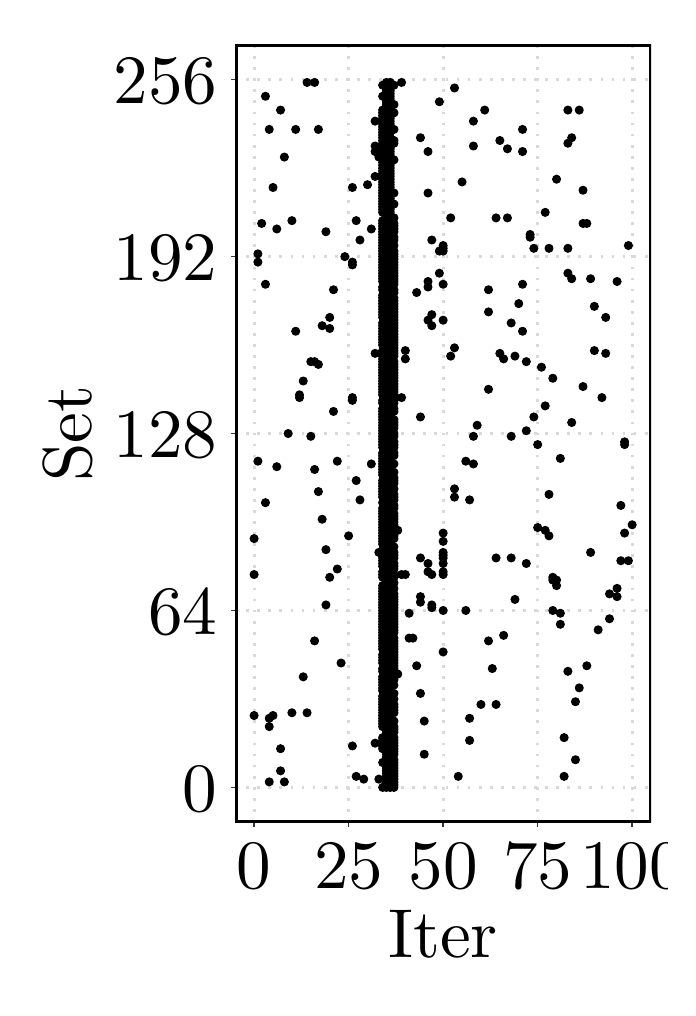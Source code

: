 % Created by tikzDevice version 0.12.3.1 on 2022-10-13 00:49:37
% !TEX encoding = UTF-8 Unicode
\begin{tikzpicture}[x=1pt,y=1pt]
\definecolor{fillColor}{RGB}{255,255,255}
\path[use as bounding box,fill=fillColor,fill opacity=0.00] (0,0) rectangle (231.26,346.90);
\begin{scope}
\path[clip] (  0.00,  0.00) rectangle (231.26,346.90);
\definecolor{drawColor}{RGB}{255,255,255}
\definecolor{fillColor}{RGB}{255,255,255}

\path[draw=drawColor,line width= 0.6pt,line join=round,line cap=round,fill=fillColor] (  0.00,  0.00) rectangle (231.26,346.90);
\end{scope}
\begin{scope}
\path[clip] ( 74.99, 59.58) rectangle (225.26,340.90);
\definecolor{fillColor}{RGB}{255,255,255}

\path[fill=fillColor] ( 74.99, 59.58) rectangle (225.26,340.90);
\definecolor{drawColor}{gray}{0.85}

\path[draw=drawColor,line width= 1.1pt,dash pattern=on 1pt off 3pt ,line join=round] ( 74.99, 72.37) --
	(225.26, 72.37);

\path[draw=drawColor,line width= 1.1pt,dash pattern=on 1pt off 3pt ,line join=round] ( 74.99,136.30) --
	(225.26,136.30);

\path[draw=drawColor,line width= 1.1pt,dash pattern=on 1pt off 3pt ,line join=round] ( 74.99,200.24) --
	(225.26,200.24);

\path[draw=drawColor,line width= 1.1pt,dash pattern=on 1pt off 3pt ,line join=round] ( 74.99,264.17) --
	(225.26,264.17);

\path[draw=drawColor,line width= 1.1pt,dash pattern=on 1pt off 3pt ,line join=round] ( 74.99,328.11) --
	(225.26,328.11);

\path[draw=drawColor,line width= 1.1pt,dash pattern=on 1pt off 3pt ,line join=round] ( 81.82, 59.58) --
	( 81.82,340.90);

\path[draw=drawColor,line width= 1.1pt,dash pattern=on 1pt off 3pt ,line join=round] (115.97, 59.58) --
	(115.97,340.90);

\path[draw=drawColor,line width= 1.1pt,dash pattern=on 1pt off 3pt ,line join=round] (150.13, 59.58) --
	(150.13,340.90);

\path[draw=drawColor,line width= 1.1pt,dash pattern=on 1pt off 3pt ,line join=round] (184.28, 59.58) --
	(184.28,340.90);

\path[draw=drawColor,line width= 1.1pt,dash pattern=on 1pt off 3pt ,line join=round] (218.43, 59.58) --
	(218.43,340.90);
\definecolor{drawColor}{RGB}{0,0,0}
\definecolor{fillColor}{RGB}{0,0,0}

\path[draw=drawColor,line width= 0.4pt,line join=round,line cap=round,fill=fillColor] ( 81.82, 98.34) circle (  1.43);

\path[draw=drawColor,line width= 0.4pt,line join=round,line cap=round,fill=fillColor] ( 81.82,149.29) circle (  1.43);

\path[draw=drawColor,line width= 0.4pt,line join=round,line cap=round,fill=fillColor] ( 81.82,162.28) circle (  1.43);

\path[draw=drawColor,line width= 0.4pt,line join=round,line cap=round,fill=fillColor] ( 83.19,190.25) circle (  1.43);

\path[draw=drawColor,line width= 0.4pt,line join=round,line cap=round,fill=fillColor] ( 83.19,262.18) circle (  1.43);

\path[draw=drawColor,line width= 0.4pt,line join=round,line cap=round,fill=fillColor] ( 83.19,265.17) circle (  1.43);

\path[draw=drawColor,line width= 0.4pt,line join=round,line cap=round,fill=fillColor] ( 84.55,276.16) circle (  1.43);

\path[draw=drawColor,line width= 0.4pt,line join=round,line cap=round,fill=fillColor] ( 85.92,175.26) circle (  1.43);

\path[draw=drawColor,line width= 0.4pt,line join=round,line cap=round,fill=fillColor] ( 85.92,254.18) circle (  1.43);

\path[draw=drawColor,line width= 0.4pt,line join=round,line cap=round,fill=fillColor] ( 85.92,322.11) circle (  1.43);

\path[draw=drawColor,line width= 0.4pt,line join=round,line cap=round,fill=fillColor] ( 87.29, 74.36) circle (  1.43);

\path[draw=drawColor,line width= 0.4pt,line join=round,line cap=round,fill=fillColor] ( 87.29, 94.34) circle (  1.43);

\path[draw=drawColor,line width= 0.4pt,line join=round,line cap=round,fill=fillColor] ( 87.29, 97.34) circle (  1.43);

\path[draw=drawColor,line width= 0.4pt,line join=round,line cap=round,fill=fillColor] ( 87.29,310.13) circle (  1.43);

\path[draw=drawColor,line width= 0.4pt,line join=round,line cap=round,fill=fillColor] ( 88.65, 98.34) circle (  1.43);

\path[draw=drawColor,line width= 0.4pt,line join=round,line cap=round,fill=fillColor] ( 88.65,289.15) circle (  1.43);

\path[draw=drawColor,line width= 0.4pt,line join=round,line cap=round,fill=fillColor] ( 90.02,188.25) circle (  1.43);

\path[draw=drawColor,line width= 0.4pt,line join=round,line cap=round,fill=fillColor] ( 90.02,274.16) circle (  1.43);

\path[draw=drawColor,line width= 0.4pt,line join=round,line cap=round,fill=fillColor] ( 91.38, 78.36) circle (  1.43);

\path[draw=drawColor,line width= 0.4pt,line join=round,line cap=round,fill=fillColor] ( 91.38, 86.35) circle (  1.43);

\path[draw=drawColor,line width= 0.4pt,line join=round,line cap=round,fill=fillColor] ( 91.38,317.12) circle (  1.43);

\path[draw=drawColor,line width= 0.4pt,line join=round,line cap=round,fill=fillColor] ( 92.75, 74.36) circle (  1.43);

\path[draw=drawColor,line width= 0.4pt,line join=round,line cap=round,fill=fillColor] ( 92.75,300.14) circle (  1.43);

\path[draw=drawColor,line width= 0.4pt,line join=round,line cap=round,fill=fillColor] ( 94.12,200.24) circle (  1.43);

\path[draw=drawColor,line width= 0.4pt,line join=round,line cap=round,fill=fillColor] ( 95.48, 99.34) circle (  1.43);

\path[draw=drawColor,line width= 0.4pt,line join=round,line cap=round,fill=fillColor] ( 95.48,277.16) circle (  1.43);

\path[draw=drawColor,line width= 0.4pt,line join=round,line cap=round,fill=fillColor] ( 96.85,237.20) circle (  1.43);

\path[draw=drawColor,line width= 0.4pt,line join=round,line cap=round,fill=fillColor] ( 96.85,310.13) circle (  1.43);

\path[draw=drawColor,line width= 0.4pt,line join=round,line cap=round,fill=fillColor] ( 98.22,213.22) circle (  1.43);

\path[draw=drawColor,line width= 0.4pt,line join=round,line cap=round,fill=fillColor] ( 98.22,214.22) circle (  1.43);

\path[draw=drawColor,line width= 0.4pt,line join=round,line cap=round,fill=fillColor] ( 99.58,112.33) circle (  1.43);

\path[draw=drawColor,line width= 0.4pt,line join=round,line cap=round,fill=fillColor] ( 99.58,219.22) circle (  1.43);

\path[draw=drawColor,line width= 0.4pt,line join=round,line cap=round,fill=fillColor] (100.95, 99.34) circle (  1.43);

\path[draw=drawColor,line width= 0.4pt,line join=round,line cap=round,fill=fillColor] (100.95,327.11) circle (  1.43);

\path[draw=drawColor,line width= 0.4pt,line join=round,line cap=round,fill=fillColor] (102.31,199.24) circle (  1.43);

\path[draw=drawColor,line width= 0.4pt,line join=round,line cap=round,fill=fillColor] (102.31,226.21) circle (  1.43);

\path[draw=drawColor,line width= 0.4pt,line join=round,line cap=round,fill=fillColor] (103.68,125.31) circle (  1.43);

\path[draw=drawColor,line width= 0.4pt,line join=round,line cap=round,fill=fillColor] (103.68,187.25) circle (  1.43);

\path[draw=drawColor,line width= 0.4pt,line join=round,line cap=round,fill=fillColor] (103.68,226.21) circle (  1.43);

\path[draw=drawColor,line width= 0.4pt,line join=round,line cap=round,fill=fillColor] (103.68,327.11) circle (  1.43);

\path[draw=drawColor,line width= 0.4pt,line join=round,line cap=round,fill=fillColor] (105.05,179.26) circle (  1.43);

\path[draw=drawColor,line width= 0.4pt,line join=round,line cap=round,fill=fillColor] (105.05,225.21) circle (  1.43);

\path[draw=drawColor,line width= 0.4pt,line join=round,line cap=round,fill=fillColor] (105.05,310.13) circle (  1.43);

\path[draw=drawColor,line width= 0.4pt,line join=round,line cap=round,fill=fillColor] (106.41,169.27) circle (  1.43);

\path[draw=drawColor,line width= 0.4pt,line join=round,line cap=round,fill=fillColor] (106.41,239.20) circle (  1.43);

\path[draw=drawColor,line width= 0.4pt,line join=round,line cap=round,fill=fillColor] (107.78,138.30) circle (  1.43);

\path[draw=drawColor,line width= 0.4pt,line join=round,line cap=round,fill=fillColor] (107.78,158.28) circle (  1.43);

\path[draw=drawColor,line width= 0.4pt,line join=round,line cap=round,fill=fillColor] (107.78,273.16) circle (  1.43);

\path[draw=drawColor,line width= 0.4pt,line join=round,line cap=round,fill=fillColor] (109.14,148.29) circle (  1.43);

\path[draw=drawColor,line width= 0.4pt,line join=round,line cap=round,fill=fillColor] (109.14,238.20) circle (  1.43);

\path[draw=drawColor,line width= 0.4pt,line join=round,line cap=round,fill=fillColor] (109.14,242.20) circle (  1.43);

\path[draw=drawColor,line width= 0.4pt,line join=round,line cap=round,fill=fillColor] (110.51,208.23) circle (  1.43);

\path[draw=drawColor,line width= 0.4pt,line join=round,line cap=round,fill=fillColor] (110.51,252.19) circle (  1.43);

\path[draw=drawColor,line width= 0.4pt,line join=round,line cap=round,fill=fillColor] (111.88,151.29) circle (  1.43);

\path[draw=drawColor,line width= 0.4pt,line join=round,line cap=round,fill=fillColor] (111.88,190.25) circle (  1.43);

\path[draw=drawColor,line width= 0.4pt,line join=round,line cap=round,fill=fillColor] (113.24,117.32) circle (  1.43);

\path[draw=drawColor,line width= 0.4pt,line join=round,line cap=round,fill=fillColor] (114.61,264.17) circle (  1.43);

\path[draw=drawColor,line width= 0.4pt,line join=round,line cap=round,fill=fillColor] (115.97,163.27) circle (  1.43);

\path[draw=drawColor,line width= 0.4pt,line join=round,line cap=round,fill=fillColor] (117.34, 87.35) circle (  1.43);

\path[draw=drawColor,line width= 0.4pt,line join=round,line cap=round,fill=fillColor] (117.34,212.23) circle (  1.43);

\path[draw=drawColor,line width= 0.4pt,line join=round,line cap=round,fill=fillColor] (117.34,213.22) circle (  1.43);

\path[draw=drawColor,line width= 0.4pt,line join=round,line cap=round,fill=fillColor] (117.34,261.18) circle (  1.43);

\path[draw=drawColor,line width= 0.4pt,line join=round,line cap=round,fill=fillColor] (117.34,262.18) circle (  1.43);

\path[draw=drawColor,line width= 0.4pt,line join=round,line cap=round,fill=fillColor] (117.34,289.15) circle (  1.43);

\path[draw=drawColor,line width= 0.4pt,line join=round,line cap=round,fill=fillColor] (118.71, 76.36) circle (  1.43);

\path[draw=drawColor,line width= 0.4pt,line join=round,line cap=round,fill=fillColor] (118.71,183.25) circle (  1.43);

\path[draw=drawColor,line width= 0.4pt,line join=round,line cap=round,fill=fillColor] (118.71,277.16) circle (  1.43);

\path[draw=drawColor,line width= 0.4pt,line join=round,line cap=round,fill=fillColor] (120.07,176.26) circle (  1.43);

\path[draw=drawColor,line width= 0.4pt,line join=round,line cap=round,fill=fillColor] (120.07,270.17) circle (  1.43);

\path[draw=drawColor,line width= 0.4pt,line join=round,line cap=round,fill=fillColor] (121.44, 75.36) circle (  1.43);

\path[draw=drawColor,line width= 0.4pt,line join=round,line cap=round,fill=fillColor] (122.81,290.15) circle (  1.43);

\path[draw=drawColor,line width= 0.4pt,line join=round,line cap=round,fill=fillColor] (124.17,189.25) circle (  1.43);

\path[draw=drawColor,line width= 0.4pt,line join=round,line cap=round,fill=fillColor] (124.17,274.16) circle (  1.43);

\path[draw=drawColor,line width= 0.4pt,line join=round,line cap=round,fill=fillColor] (125.54, 88.35) circle (  1.43);

\path[draw=drawColor,line width= 0.4pt,line join=round,line cap=round,fill=fillColor] (125.54,229.21) circle (  1.43);

\path[draw=drawColor,line width= 0.4pt,line join=round,line cap=round,fill=fillColor] (125.54,293.14) circle (  1.43);

\path[draw=drawColor,line width= 0.4pt,line join=round,line cap=round,fill=fillColor] (125.54,302.13) circle (  1.43);

\path[draw=drawColor,line width= 0.4pt,line join=round,line cap=round,fill=fillColor] (125.54,304.13) circle (  1.43);

\path[draw=drawColor,line width= 0.4pt,line join=round,line cap=round,fill=fillColor] (125.54,313.12) circle (  1.43);

\path[draw=drawColor,line width= 0.4pt,line join=round,line cap=round,fill=fillColor] (126.90, 75.36) circle (  1.43);

\path[draw=drawColor,line width= 0.4pt,line join=round,line cap=round,fill=fillColor] (126.90,157.28) circle (  1.43);

\path[draw=drawColor,line width= 0.4pt,line join=round,line cap=round,fill=fillColor] (126.90,300.14) circle (  1.43);

\path[draw=drawColor,line width= 0.4pt,line join=round,line cap=round,fill=fillColor] (126.90,302.13) circle (  1.43);

\path[draw=drawColor,line width= 0.4pt,line join=round,line cap=round,fill=fillColor] (128.27, 72.37) circle (  1.43);

\path[draw=drawColor,line width= 0.4pt,line join=round,line cap=round,fill=fillColor] (128.27, 81.36) circle (  1.43);

\path[draw=drawColor,line width= 0.4pt,line join=round,line cap=round,fill=fillColor] (128.27, 86.35) circle (  1.43);

\path[draw=drawColor,line width= 0.4pt,line join=round,line cap=round,fill=fillColor] (128.27, 87.35) circle (  1.43);

\path[draw=drawColor,line width= 0.4pt,line join=round,line cap=round,fill=fillColor] (128.27, 88.35) circle (  1.43);

\path[draw=drawColor,line width= 0.4pt,line join=round,line cap=round,fill=fillColor] (128.27, 89.35) circle (  1.43);

\path[draw=drawColor,line width= 0.4pt,line join=round,line cap=round,fill=fillColor] (128.27, 90.35) circle (  1.43);

\path[draw=drawColor,line width= 0.4pt,line join=round,line cap=round,fill=fillColor] (128.27, 94.34) circle (  1.43);

\path[draw=drawColor,line width= 0.4pt,line join=round,line cap=round,fill=fillColor] (128.27, 95.34) circle (  1.43);

\path[draw=drawColor,line width= 0.4pt,line join=round,line cap=round,fill=fillColor] (128.27, 96.34) circle (  1.43);

\path[draw=drawColor,line width= 0.4pt,line join=round,line cap=round,fill=fillColor] (128.27, 97.34) circle (  1.43);

\path[draw=drawColor,line width= 0.4pt,line join=round,line cap=round,fill=fillColor] (128.27, 98.34) circle (  1.43);

\path[draw=drawColor,line width= 0.4pt,line join=round,line cap=round,fill=fillColor] (128.27, 99.34) circle (  1.43);

\path[draw=drawColor,line width= 0.4pt,line join=round,line cap=round,fill=fillColor] (128.27,100.34) circle (  1.43);

\path[draw=drawColor,line width= 0.4pt,line join=round,line cap=round,fill=fillColor] (128.27,101.34) circle (  1.43);

\path[draw=drawColor,line width= 0.4pt,line join=round,line cap=round,fill=fillColor] (128.27,102.34) circle (  1.43);

\path[draw=drawColor,line width= 0.4pt,line join=round,line cap=round,fill=fillColor] (128.27,103.33) circle (  1.43);

\path[draw=drawColor,line width= 0.4pt,line join=round,line cap=round,fill=fillColor] (128.27,104.33) circle (  1.43);

\path[draw=drawColor,line width= 0.4pt,line join=round,line cap=round,fill=fillColor] (128.27,105.33) circle (  1.43);

\path[draw=drawColor,line width= 0.4pt,line join=round,line cap=round,fill=fillColor] (128.27,107.33) circle (  1.43);

\path[draw=drawColor,line width= 0.4pt,line join=round,line cap=round,fill=fillColor] (128.27,108.33) circle (  1.43);

\path[draw=drawColor,line width= 0.4pt,line join=round,line cap=round,fill=fillColor] (128.27,109.33) circle (  1.43);

\path[draw=drawColor,line width= 0.4pt,line join=round,line cap=round,fill=fillColor] (128.27,110.33) circle (  1.43);

\path[draw=drawColor,line width= 0.4pt,line join=round,line cap=round,fill=fillColor] (128.27,111.33) circle (  1.43);

\path[draw=drawColor,line width= 0.4pt,line join=round,line cap=round,fill=fillColor] (128.27,112.33) circle (  1.43);

\path[draw=drawColor,line width= 0.4pt,line join=round,line cap=round,fill=fillColor] (128.27,114.32) circle (  1.43);

\path[draw=drawColor,line width= 0.4pt,line join=round,line cap=round,fill=fillColor] (128.27,115.32) circle (  1.43);

\path[draw=drawColor,line width= 0.4pt,line join=round,line cap=round,fill=fillColor] (128.27,117.32) circle (  1.43);

\path[draw=drawColor,line width= 0.4pt,line join=round,line cap=round,fill=fillColor] (128.27,118.32) circle (  1.43);

\path[draw=drawColor,line width= 0.4pt,line join=round,line cap=round,fill=fillColor] (128.27,119.32) circle (  1.43);

\path[draw=drawColor,line width= 0.4pt,line join=round,line cap=round,fill=fillColor] (128.27,120.32) circle (  1.43);

\path[draw=drawColor,line width= 0.4pt,line join=round,line cap=round,fill=fillColor] (128.27,122.32) circle (  1.43);

\path[draw=drawColor,line width= 0.4pt,line join=round,line cap=round,fill=fillColor] (128.27,123.31) circle (  1.43);

\path[draw=drawColor,line width= 0.4pt,line join=round,line cap=round,fill=fillColor] (128.27,124.31) circle (  1.43);

\path[draw=drawColor,line width= 0.4pt,line join=round,line cap=round,fill=fillColor] (128.27,125.31) circle (  1.43);

\path[draw=drawColor,line width= 0.4pt,line join=round,line cap=round,fill=fillColor] (128.27,126.31) circle (  1.43);

\path[draw=drawColor,line width= 0.4pt,line join=round,line cap=round,fill=fillColor] (128.27,127.31) circle (  1.43);

\path[draw=drawColor,line width= 0.4pt,line join=round,line cap=round,fill=fillColor] (128.27,128.31) circle (  1.43);

\path[draw=drawColor,line width= 0.4pt,line join=round,line cap=round,fill=fillColor] (128.27,129.31) circle (  1.43);

\path[draw=drawColor,line width= 0.4pt,line join=round,line cap=round,fill=fillColor] (128.27,130.31) circle (  1.43);

\path[draw=drawColor,line width= 0.4pt,line join=round,line cap=round,fill=fillColor] (128.27,131.31) circle (  1.43);

\path[draw=drawColor,line width= 0.4pt,line join=round,line cap=round,fill=fillColor] (128.27,132.31) circle (  1.43);

\path[draw=drawColor,line width= 0.4pt,line join=round,line cap=round,fill=fillColor] (128.27,133.30) circle (  1.43);

\path[draw=drawColor,line width= 0.4pt,line join=round,line cap=round,fill=fillColor] (128.27,134.30) circle (  1.43);

\path[draw=drawColor,line width= 0.4pt,line join=round,line cap=round,fill=fillColor] (128.27,135.30) circle (  1.43);

\path[draw=drawColor,line width= 0.4pt,line join=round,line cap=round,fill=fillColor] (128.27,136.30) circle (  1.43);

\path[draw=drawColor,line width= 0.4pt,line join=round,line cap=round,fill=fillColor] (128.27,137.30) circle (  1.43);

\path[draw=drawColor,line width= 0.4pt,line join=round,line cap=round,fill=fillColor] (128.27,138.30) circle (  1.43);

\path[draw=drawColor,line width= 0.4pt,line join=round,line cap=round,fill=fillColor] (128.27,139.30) circle (  1.43);

\path[draw=drawColor,line width= 0.4pt,line join=round,line cap=round,fill=fillColor] (128.27,140.30) circle (  1.43);

\path[draw=drawColor,line width= 0.4pt,line join=round,line cap=round,fill=fillColor] (128.27,141.30) circle (  1.43);

\path[draw=drawColor,line width= 0.4pt,line join=round,line cap=round,fill=fillColor] (128.27,142.30) circle (  1.43);

\path[draw=drawColor,line width= 0.4pt,line join=round,line cap=round,fill=fillColor] (128.27,143.29) circle (  1.43);

\path[draw=drawColor,line width= 0.4pt,line join=round,line cap=round,fill=fillColor] (128.27,144.29) circle (  1.43);

\path[draw=drawColor,line width= 0.4pt,line join=round,line cap=round,fill=fillColor] (128.27,145.29) circle (  1.43);

\path[draw=drawColor,line width= 0.4pt,line join=round,line cap=round,fill=fillColor] (128.27,148.29) circle (  1.43);

\path[draw=drawColor,line width= 0.4pt,line join=round,line cap=round,fill=fillColor] (128.27,149.29) circle (  1.43);

\path[draw=drawColor,line width= 0.4pt,line join=round,line cap=round,fill=fillColor] (128.27,150.29) circle (  1.43);

\path[draw=drawColor,line width= 0.4pt,line join=round,line cap=round,fill=fillColor] (128.27,152.29) circle (  1.43);

\path[draw=drawColor,line width= 0.4pt,line join=round,line cap=round,fill=fillColor] (128.27,153.28) circle (  1.43);

\path[draw=drawColor,line width= 0.4pt,line join=round,line cap=round,fill=fillColor] (128.27,154.28) circle (  1.43);

\path[draw=drawColor,line width= 0.4pt,line join=round,line cap=round,fill=fillColor] (128.27,155.28) circle (  1.43);

\path[draw=drawColor,line width= 0.4pt,line join=round,line cap=round,fill=fillColor] (128.27,156.28) circle (  1.43);

\path[draw=drawColor,line width= 0.4pt,line join=round,line cap=round,fill=fillColor] (128.27,157.28) circle (  1.43);

\path[draw=drawColor,line width= 0.4pt,line join=round,line cap=round,fill=fillColor] (128.27,158.28) circle (  1.43);

\path[draw=drawColor,line width= 0.4pt,line join=round,line cap=round,fill=fillColor] (128.27,160.28) circle (  1.43);

\path[draw=drawColor,line width= 0.4pt,line join=round,line cap=round,fill=fillColor] (128.27,161.28) circle (  1.43);

\path[draw=drawColor,line width= 0.4pt,line join=round,line cap=round,fill=fillColor] (128.27,162.28) circle (  1.43);

\path[draw=drawColor,line width= 0.4pt,line join=round,line cap=round,fill=fillColor] (128.27,163.27) circle (  1.43);

\path[draw=drawColor,line width= 0.4pt,line join=round,line cap=round,fill=fillColor] (128.27,164.27) circle (  1.43);

\path[draw=drawColor,line width= 0.4pt,line join=round,line cap=round,fill=fillColor] (128.27,165.27) circle (  1.43);

\path[draw=drawColor,line width= 0.4pt,line join=round,line cap=round,fill=fillColor] (128.27,166.27) circle (  1.43);

\path[draw=drawColor,line width= 0.4pt,line join=round,line cap=round,fill=fillColor] (128.27,167.27) circle (  1.43);

\path[draw=drawColor,line width= 0.4pt,line join=round,line cap=round,fill=fillColor] (128.27,168.27) circle (  1.43);

\path[draw=drawColor,line width= 0.4pt,line join=round,line cap=round,fill=fillColor] (128.27,169.27) circle (  1.43);

\path[draw=drawColor,line width= 0.4pt,line join=round,line cap=round,fill=fillColor] (128.27,170.27) circle (  1.43);

\path[draw=drawColor,line width= 0.4pt,line join=round,line cap=round,fill=fillColor] (128.27,171.27) circle (  1.43);

\path[draw=drawColor,line width= 0.4pt,line join=round,line cap=round,fill=fillColor] (128.27,172.27) circle (  1.43);

\path[draw=drawColor,line width= 0.4pt,line join=round,line cap=round,fill=fillColor] (128.27,173.26) circle (  1.43);

\path[draw=drawColor,line width= 0.4pt,line join=round,line cap=round,fill=fillColor] (128.27,175.26) circle (  1.43);

\path[draw=drawColor,line width= 0.4pt,line join=round,line cap=round,fill=fillColor] (128.27,177.26) circle (  1.43);

\path[draw=drawColor,line width= 0.4pt,line join=round,line cap=round,fill=fillColor] (128.27,178.26) circle (  1.43);

\path[draw=drawColor,line width= 0.4pt,line join=round,line cap=round,fill=fillColor] (128.27,179.26) circle (  1.43);

\path[draw=drawColor,line width= 0.4pt,line join=round,line cap=round,fill=fillColor] (128.27,180.26) circle (  1.43);

\path[draw=drawColor,line width= 0.4pt,line join=round,line cap=round,fill=fillColor] (128.27,181.26) circle (  1.43);

\path[draw=drawColor,line width= 0.4pt,line join=round,line cap=round,fill=fillColor] (128.27,182.26) circle (  1.43);

\path[draw=drawColor,line width= 0.4pt,line join=round,line cap=round,fill=fillColor] (128.27,183.25) circle (  1.43);

\path[draw=drawColor,line width= 0.4pt,line join=round,line cap=round,fill=fillColor] (128.27,185.25) circle (  1.43);

\path[draw=drawColor,line width= 0.4pt,line join=round,line cap=round,fill=fillColor] (128.27,186.25) circle (  1.43);

\path[draw=drawColor,line width= 0.4pt,line join=round,line cap=round,fill=fillColor] (128.27,187.25) circle (  1.43);

\path[draw=drawColor,line width= 0.4pt,line join=round,line cap=round,fill=fillColor] (128.27,188.25) circle (  1.43);

\path[draw=drawColor,line width= 0.4pt,line join=round,line cap=round,fill=fillColor] (128.27,189.25) circle (  1.43);

\path[draw=drawColor,line width= 0.4pt,line join=round,line cap=round,fill=fillColor] (128.27,190.25) circle (  1.43);

\path[draw=drawColor,line width= 0.4pt,line join=round,line cap=round,fill=fillColor] (128.27,191.25) circle (  1.43);

\path[draw=drawColor,line width= 0.4pt,line join=round,line cap=round,fill=fillColor] (128.27,192.25) circle (  1.43);

\path[draw=drawColor,line width= 0.4pt,line join=round,line cap=round,fill=fillColor] (128.27,193.24) circle (  1.43);

\path[draw=drawColor,line width= 0.4pt,line join=round,line cap=round,fill=fillColor] (128.27,195.24) circle (  1.43);

\path[draw=drawColor,line width= 0.4pt,line join=round,line cap=round,fill=fillColor] (128.27,196.24) circle (  1.43);

\path[draw=drawColor,line width= 0.4pt,line join=round,line cap=round,fill=fillColor] (128.27,197.24) circle (  1.43);

\path[draw=drawColor,line width= 0.4pt,line join=round,line cap=round,fill=fillColor] (128.27,198.24) circle (  1.43);

\path[draw=drawColor,line width= 0.4pt,line join=round,line cap=round,fill=fillColor] (128.27,199.24) circle (  1.43);

\path[draw=drawColor,line width= 0.4pt,line join=round,line cap=round,fill=fillColor] (128.27,200.24) circle (  1.43);

\path[draw=drawColor,line width= 0.4pt,line join=round,line cap=round,fill=fillColor] (128.27,201.24) circle (  1.43);

\path[draw=drawColor,line width= 0.4pt,line join=round,line cap=round,fill=fillColor] (128.27,202.24) circle (  1.43);

\path[draw=drawColor,line width= 0.4pt,line join=round,line cap=round,fill=fillColor] (128.27,203.23) circle (  1.43);

\path[draw=drawColor,line width= 0.4pt,line join=round,line cap=round,fill=fillColor] (128.27,204.23) circle (  1.43);

\path[draw=drawColor,line width= 0.4pt,line join=round,line cap=round,fill=fillColor] (128.27,205.23) circle (  1.43);

\path[draw=drawColor,line width= 0.4pt,line join=round,line cap=round,fill=fillColor] (128.27,206.23) circle (  1.43);

\path[draw=drawColor,line width= 0.4pt,line join=round,line cap=round,fill=fillColor] (128.27,207.23) circle (  1.43);

\path[draw=drawColor,line width= 0.4pt,line join=round,line cap=round,fill=fillColor] (128.27,208.23) circle (  1.43);

\path[draw=drawColor,line width= 0.4pt,line join=round,line cap=round,fill=fillColor] (128.27,209.23) circle (  1.43);

\path[draw=drawColor,line width= 0.4pt,line join=round,line cap=round,fill=fillColor] (128.27,211.23) circle (  1.43);

\path[draw=drawColor,line width= 0.4pt,line join=round,line cap=round,fill=fillColor] (128.27,212.23) circle (  1.43);

\path[draw=drawColor,line width= 0.4pt,line join=round,line cap=round,fill=fillColor] (128.27,214.22) circle (  1.43);

\path[draw=drawColor,line width= 0.4pt,line join=round,line cap=round,fill=fillColor] (128.27,215.22) circle (  1.43);

\path[draw=drawColor,line width= 0.4pt,line join=round,line cap=round,fill=fillColor] (128.27,216.22) circle (  1.43);

\path[draw=drawColor,line width= 0.4pt,line join=round,line cap=round,fill=fillColor] (128.27,217.22) circle (  1.43);

\path[draw=drawColor,line width= 0.4pt,line join=round,line cap=round,fill=fillColor] (128.27,218.22) circle (  1.43);

\path[draw=drawColor,line width= 0.4pt,line join=round,line cap=round,fill=fillColor] (128.27,219.22) circle (  1.43);

\path[draw=drawColor,line width= 0.4pt,line join=round,line cap=round,fill=fillColor] (128.27,220.22) circle (  1.43);

\path[draw=drawColor,line width= 0.4pt,line join=round,line cap=round,fill=fillColor] (128.27,221.22) circle (  1.43);

\path[draw=drawColor,line width= 0.4pt,line join=round,line cap=round,fill=fillColor] (128.27,222.22) circle (  1.43);

\path[draw=drawColor,line width= 0.4pt,line join=round,line cap=round,fill=fillColor] (128.27,223.21) circle (  1.43);

\path[draw=drawColor,line width= 0.4pt,line join=round,line cap=round,fill=fillColor] (128.27,224.21) circle (  1.43);

\path[draw=drawColor,line width= 0.4pt,line join=round,line cap=round,fill=fillColor] (128.27,225.21) circle (  1.43);

\path[draw=drawColor,line width= 0.4pt,line join=round,line cap=round,fill=fillColor] (128.27,226.21) circle (  1.43);

\path[draw=drawColor,line width= 0.4pt,line join=round,line cap=round,fill=fillColor] (128.27,227.21) circle (  1.43);

\path[draw=drawColor,line width= 0.4pt,line join=round,line cap=round,fill=fillColor] (128.27,228.21) circle (  1.43);

\path[draw=drawColor,line width= 0.4pt,line join=round,line cap=round,fill=fillColor] (128.27,229.21) circle (  1.43);

\path[draw=drawColor,line width= 0.4pt,line join=round,line cap=round,fill=fillColor] (128.27,230.21) circle (  1.43);

\path[draw=drawColor,line width= 0.4pt,line join=round,line cap=round,fill=fillColor] (128.27,232.21) circle (  1.43);

\path[draw=drawColor,line width= 0.4pt,line join=round,line cap=round,fill=fillColor] (128.27,233.20) circle (  1.43);

\path[draw=drawColor,line width= 0.4pt,line join=round,line cap=round,fill=fillColor] (128.27,234.20) circle (  1.43);

\path[draw=drawColor,line width= 0.4pt,line join=round,line cap=round,fill=fillColor] (128.27,235.20) circle (  1.43);

\path[draw=drawColor,line width= 0.4pt,line join=round,line cap=round,fill=fillColor] (128.27,236.20) circle (  1.43);

\path[draw=drawColor,line width= 0.4pt,line join=round,line cap=round,fill=fillColor] (128.27,237.20) circle (  1.43);

\path[draw=drawColor,line width= 0.4pt,line join=round,line cap=round,fill=fillColor] (128.27,238.20) circle (  1.43);

\path[draw=drawColor,line width= 0.4pt,line join=round,line cap=round,fill=fillColor] (128.27,239.20) circle (  1.43);

\path[draw=drawColor,line width= 0.4pt,line join=round,line cap=round,fill=fillColor] (128.27,240.20) circle (  1.43);

\path[draw=drawColor,line width= 0.4pt,line join=round,line cap=round,fill=fillColor] (128.27,242.20) circle (  1.43);

\path[draw=drawColor,line width= 0.4pt,line join=round,line cap=round,fill=fillColor] (128.27,243.19) circle (  1.43);

\path[draw=drawColor,line width= 0.4pt,line join=round,line cap=round,fill=fillColor] (128.27,244.19) circle (  1.43);

\path[draw=drawColor,line width= 0.4pt,line join=round,line cap=round,fill=fillColor] (128.27,245.19) circle (  1.43);

\path[draw=drawColor,line width= 0.4pt,line join=round,line cap=round,fill=fillColor] (128.27,246.19) circle (  1.43);

\path[draw=drawColor,line width= 0.4pt,line join=round,line cap=round,fill=fillColor] (128.27,247.19) circle (  1.43);

\path[draw=drawColor,line width= 0.4pt,line join=round,line cap=round,fill=fillColor] (128.27,248.19) circle (  1.43);

\path[draw=drawColor,line width= 0.4pt,line join=round,line cap=round,fill=fillColor] (128.27,249.19) circle (  1.43);

\path[draw=drawColor,line width= 0.4pt,line join=round,line cap=round,fill=fillColor] (128.27,250.19) circle (  1.43);

\path[draw=drawColor,line width= 0.4pt,line join=round,line cap=round,fill=fillColor] (128.27,252.19) circle (  1.43);

\path[draw=drawColor,line width= 0.4pt,line join=round,line cap=round,fill=fillColor] (128.27,253.18) circle (  1.43);

\path[draw=drawColor,line width= 0.4pt,line join=round,line cap=round,fill=fillColor] (128.27,255.18) circle (  1.43);

\path[draw=drawColor,line width= 0.4pt,line join=round,line cap=round,fill=fillColor] (128.27,256.18) circle (  1.43);

\path[draw=drawColor,line width= 0.4pt,line join=round,line cap=round,fill=fillColor] (128.27,257.18) circle (  1.43);

\path[draw=drawColor,line width= 0.4pt,line join=round,line cap=round,fill=fillColor] (128.27,258.18) circle (  1.43);

\path[draw=drawColor,line width= 0.4pt,line join=round,line cap=round,fill=fillColor] (128.27,259.18) circle (  1.43);

\path[draw=drawColor,line width= 0.4pt,line join=round,line cap=round,fill=fillColor] (128.27,260.18) circle (  1.43);

\path[draw=drawColor,line width= 0.4pt,line join=round,line cap=round,fill=fillColor] (128.27,261.18) circle (  1.43);

\path[draw=drawColor,line width= 0.4pt,line join=round,line cap=round,fill=fillColor] (128.27,262.18) circle (  1.43);

\path[draw=drawColor,line width= 0.4pt,line join=round,line cap=round,fill=fillColor] (128.27,263.17) circle (  1.43);

\path[draw=drawColor,line width= 0.4pt,line join=round,line cap=round,fill=fillColor] (128.27,264.17) circle (  1.43);

\path[draw=drawColor,line width= 0.4pt,line join=round,line cap=round,fill=fillColor] (128.27,265.17) circle (  1.43);

\path[draw=drawColor,line width= 0.4pt,line join=round,line cap=round,fill=fillColor] (128.27,266.17) circle (  1.43);

\path[draw=drawColor,line width= 0.4pt,line join=round,line cap=round,fill=fillColor] (128.27,267.17) circle (  1.43);

\path[draw=drawColor,line width= 0.4pt,line join=round,line cap=round,fill=fillColor] (128.27,268.17) circle (  1.43);

\path[draw=drawColor,line width= 0.4pt,line join=round,line cap=round,fill=fillColor] (128.27,269.17) circle (  1.43);

\path[draw=drawColor,line width= 0.4pt,line join=round,line cap=round,fill=fillColor] (128.27,270.17) circle (  1.43);

\path[draw=drawColor,line width= 0.4pt,line join=round,line cap=round,fill=fillColor] (128.27,271.17) circle (  1.43);

\path[draw=drawColor,line width= 0.4pt,line join=round,line cap=round,fill=fillColor] (128.27,272.17) circle (  1.43);

\path[draw=drawColor,line width= 0.4pt,line join=round,line cap=round,fill=fillColor] (128.27,273.16) circle (  1.43);

\path[draw=drawColor,line width= 0.4pt,line join=round,line cap=round,fill=fillColor] (128.27,274.16) circle (  1.43);

\path[draw=drawColor,line width= 0.4pt,line join=round,line cap=round,fill=fillColor] (128.27,275.16) circle (  1.43);

\path[draw=drawColor,line width= 0.4pt,line join=round,line cap=round,fill=fillColor] (128.27,276.16) circle (  1.43);

\path[draw=drawColor,line width= 0.4pt,line join=round,line cap=round,fill=fillColor] (128.27,277.16) circle (  1.43);

\path[draw=drawColor,line width= 0.4pt,line join=round,line cap=round,fill=fillColor] (128.27,280.16) circle (  1.43);

\path[draw=drawColor,line width= 0.4pt,line join=round,line cap=round,fill=fillColor] (128.27,281.16) circle (  1.43);

\path[draw=drawColor,line width= 0.4pt,line join=round,line cap=round,fill=fillColor] (128.27,282.15) circle (  1.43);

\path[draw=drawColor,line width= 0.4pt,line join=round,line cap=round,fill=fillColor] (128.27,283.15) circle (  1.43);

\path[draw=drawColor,line width= 0.4pt,line join=round,line cap=round,fill=fillColor] (128.27,284.15) circle (  1.43);

\path[draw=drawColor,line width= 0.4pt,line join=round,line cap=round,fill=fillColor] (128.27,285.15) circle (  1.43);

\path[draw=drawColor,line width= 0.4pt,line join=round,line cap=round,fill=fillColor] (128.27,286.15) circle (  1.43);

\path[draw=drawColor,line width= 0.4pt,line join=round,line cap=round,fill=fillColor] (128.27,287.15) circle (  1.43);

\path[draw=drawColor,line width= 0.4pt,line join=round,line cap=round,fill=fillColor] (128.27,288.15) circle (  1.43);

\path[draw=drawColor,line width= 0.4pt,line join=round,line cap=round,fill=fillColor] (128.27,289.15) circle (  1.43);

\path[draw=drawColor,line width= 0.4pt,line join=round,line cap=round,fill=fillColor] (128.27,290.15) circle (  1.43);

\path[draw=drawColor,line width= 0.4pt,line join=round,line cap=round,fill=fillColor] (128.27,291.15) circle (  1.43);

\path[draw=drawColor,line width= 0.4pt,line join=round,line cap=round,fill=fillColor] (128.27,292.14) circle (  1.43);

\path[draw=drawColor,line width= 0.4pt,line join=round,line cap=round,fill=fillColor] (128.27,293.14) circle (  1.43);

\path[draw=drawColor,line width= 0.4pt,line join=round,line cap=round,fill=fillColor] (128.27,294.14) circle (  1.43);

\path[draw=drawColor,line width= 0.4pt,line join=round,line cap=round,fill=fillColor] (128.27,295.14) circle (  1.43);

\path[draw=drawColor,line width= 0.4pt,line join=round,line cap=round,fill=fillColor] (128.27,296.14) circle (  1.43);

\path[draw=drawColor,line width= 0.4pt,line join=round,line cap=round,fill=fillColor] (128.27,297.14) circle (  1.43);

\path[draw=drawColor,line width= 0.4pt,line join=round,line cap=round,fill=fillColor] (128.27,298.14) circle (  1.43);

\path[draw=drawColor,line width= 0.4pt,line join=round,line cap=round,fill=fillColor] (128.27,299.14) circle (  1.43);

\path[draw=drawColor,line width= 0.4pt,line join=round,line cap=round,fill=fillColor] (128.27,300.14) circle (  1.43);

\path[draw=drawColor,line width= 0.4pt,line join=round,line cap=round,fill=fillColor] (128.27,301.14) circle (  1.43);

\path[draw=drawColor,line width= 0.4pt,line join=round,line cap=round,fill=fillColor] (128.27,302.13) circle (  1.43);

\path[draw=drawColor,line width= 0.4pt,line join=round,line cap=round,fill=fillColor] (128.27,303.13) circle (  1.43);

\path[draw=drawColor,line width= 0.4pt,line join=round,line cap=round,fill=fillColor] (128.27,304.13) circle (  1.43);

\path[draw=drawColor,line width= 0.4pt,line join=round,line cap=round,fill=fillColor] (128.27,305.13) circle (  1.43);

\path[draw=drawColor,line width= 0.4pt,line join=round,line cap=round,fill=fillColor] (128.27,306.13) circle (  1.43);

\path[draw=drawColor,line width= 0.4pt,line join=round,line cap=round,fill=fillColor] (128.27,307.13) circle (  1.43);

\path[draw=drawColor,line width= 0.4pt,line join=round,line cap=round,fill=fillColor] (128.27,308.13) circle (  1.43);

\path[draw=drawColor,line width= 0.4pt,line join=round,line cap=round,fill=fillColor] (128.27,309.13) circle (  1.43);

\path[draw=drawColor,line width= 0.4pt,line join=round,line cap=round,fill=fillColor] (128.27,310.13) circle (  1.43);

\path[draw=drawColor,line width= 0.4pt,line join=round,line cap=round,fill=fillColor] (128.27,311.13) circle (  1.43);

\path[draw=drawColor,line width= 0.4pt,line join=round,line cap=round,fill=fillColor] (128.27,312.12) circle (  1.43);

\path[draw=drawColor,line width= 0.4pt,line join=round,line cap=round,fill=fillColor] (128.27,313.12) circle (  1.43);

\path[draw=drawColor,line width= 0.4pt,line join=round,line cap=round,fill=fillColor] (128.27,314.12) circle (  1.43);

\path[draw=drawColor,line width= 0.4pt,line join=round,line cap=round,fill=fillColor] (128.27,315.12) circle (  1.43);

\path[draw=drawColor,line width= 0.4pt,line join=round,line cap=round,fill=fillColor] (128.27,316.12) circle (  1.43);

\path[draw=drawColor,line width= 0.4pt,line join=round,line cap=round,fill=fillColor] (128.27,317.12) circle (  1.43);

\path[draw=drawColor,line width= 0.4pt,line join=round,line cap=round,fill=fillColor] (128.27,322.11) circle (  1.43);

\path[draw=drawColor,line width= 0.4pt,line join=round,line cap=round,fill=fillColor] (128.27,326.11) circle (  1.43);

\path[draw=drawColor,line width= 0.4pt,line join=round,line cap=round,fill=fillColor] (129.64, 72.37) circle (  1.43);

\path[draw=drawColor,line width= 0.4pt,line join=round,line cap=round,fill=fillColor] (129.64, 73.36) circle (  1.43);

\path[draw=drawColor,line width= 0.4pt,line join=round,line cap=round,fill=fillColor] (129.64, 74.36) circle (  1.43);

\path[draw=drawColor,line width= 0.4pt,line join=round,line cap=round,fill=fillColor] (129.64, 75.36) circle (  1.43);

\path[draw=drawColor,line width= 0.4pt,line join=round,line cap=round,fill=fillColor] (129.64, 76.36) circle (  1.43);

\path[draw=drawColor,line width= 0.4pt,line join=round,line cap=round,fill=fillColor] (129.64, 77.36) circle (  1.43);

\path[draw=drawColor,line width= 0.4pt,line join=round,line cap=round,fill=fillColor] (129.64, 78.36) circle (  1.43);

\path[draw=drawColor,line width= 0.4pt,line join=round,line cap=round,fill=fillColor] (129.64, 79.36) circle (  1.43);

\path[draw=drawColor,line width= 0.4pt,line join=round,line cap=round,fill=fillColor] (129.64, 80.36) circle (  1.43);

\path[draw=drawColor,line width= 0.4pt,line join=round,line cap=round,fill=fillColor] (129.64, 81.36) circle (  1.43);

\path[draw=drawColor,line width= 0.4pt,line join=round,line cap=round,fill=fillColor] (129.64, 82.36) circle (  1.43);

\path[draw=drawColor,line width= 0.4pt,line join=round,line cap=round,fill=fillColor] (129.64, 83.35) circle (  1.43);

\path[draw=drawColor,line width= 0.4pt,line join=round,line cap=round,fill=fillColor] (129.64, 84.35) circle (  1.43);

\path[draw=drawColor,line width= 0.4pt,line join=round,line cap=round,fill=fillColor] (129.64, 85.35) circle (  1.43);

\path[draw=drawColor,line width= 0.4pt,line join=round,line cap=round,fill=fillColor] (129.64, 86.35) circle (  1.43);

\path[draw=drawColor,line width= 0.4pt,line join=round,line cap=round,fill=fillColor] (129.64, 87.35) circle (  1.43);

\path[draw=drawColor,line width= 0.4pt,line join=round,line cap=round,fill=fillColor] (129.64, 88.35) circle (  1.43);

\path[draw=drawColor,line width= 0.4pt,line join=round,line cap=round,fill=fillColor] (129.64, 89.35) circle (  1.43);

\path[draw=drawColor,line width= 0.4pt,line join=round,line cap=round,fill=fillColor] (129.64, 90.35) circle (  1.43);

\path[draw=drawColor,line width= 0.4pt,line join=round,line cap=round,fill=fillColor] (129.64, 91.35) circle (  1.43);

\path[draw=drawColor,line width= 0.4pt,line join=round,line cap=round,fill=fillColor] (129.64, 92.35) circle (  1.43);

\path[draw=drawColor,line width= 0.4pt,line join=round,line cap=round,fill=fillColor] (129.64, 93.34) circle (  1.43);

\path[draw=drawColor,line width= 0.4pt,line join=round,line cap=round,fill=fillColor] (129.64, 94.34) circle (  1.43);

\path[draw=drawColor,line width= 0.4pt,line join=round,line cap=round,fill=fillColor] (129.64, 95.34) circle (  1.43);

\path[draw=drawColor,line width= 0.4pt,line join=round,line cap=round,fill=fillColor] (129.64, 96.34) circle (  1.43);

\path[draw=drawColor,line width= 0.4pt,line join=round,line cap=round,fill=fillColor] (129.64, 97.34) circle (  1.43);

\path[draw=drawColor,line width= 0.4pt,line join=round,line cap=round,fill=fillColor] (129.64, 98.34) circle (  1.43);

\path[draw=drawColor,line width= 0.4pt,line join=round,line cap=round,fill=fillColor] (129.64,100.34) circle (  1.43);

\path[draw=drawColor,line width= 0.4pt,line join=round,line cap=round,fill=fillColor] (129.64,101.34) circle (  1.43);

\path[draw=drawColor,line width= 0.4pt,line join=round,line cap=round,fill=fillColor] (129.64,102.34) circle (  1.43);

\path[draw=drawColor,line width= 0.4pt,line join=round,line cap=round,fill=fillColor] (129.64,103.33) circle (  1.43);

\path[draw=drawColor,line width= 0.4pt,line join=round,line cap=round,fill=fillColor] (129.64,104.33) circle (  1.43);

\path[draw=drawColor,line width= 0.4pt,line join=round,line cap=round,fill=fillColor] (129.64,105.33) circle (  1.43);

\path[draw=drawColor,line width= 0.4pt,line join=round,line cap=round,fill=fillColor] (129.64,106.33) circle (  1.43);

\path[draw=drawColor,line width= 0.4pt,line join=round,line cap=round,fill=fillColor] (129.64,107.33) circle (  1.43);

\path[draw=drawColor,line width= 0.4pt,line join=round,line cap=round,fill=fillColor] (129.64,108.33) circle (  1.43);

\path[draw=drawColor,line width= 0.4pt,line join=round,line cap=round,fill=fillColor] (129.64,109.33) circle (  1.43);

\path[draw=drawColor,line width= 0.4pt,line join=round,line cap=round,fill=fillColor] (129.64,110.33) circle (  1.43);

\path[draw=drawColor,line width= 0.4pt,line join=round,line cap=round,fill=fillColor] (129.64,111.33) circle (  1.43);

\path[draw=drawColor,line width= 0.4pt,line join=round,line cap=round,fill=fillColor] (129.64,112.33) circle (  1.43);

\path[draw=drawColor,line width= 0.4pt,line join=round,line cap=round,fill=fillColor] (129.64,113.32) circle (  1.43);

\path[draw=drawColor,line width= 0.4pt,line join=round,line cap=round,fill=fillColor] (129.64,114.32) circle (  1.43);

\path[draw=drawColor,line width= 0.4pt,line join=round,line cap=round,fill=fillColor] (129.64,115.32) circle (  1.43);

\path[draw=drawColor,line width= 0.4pt,line join=round,line cap=round,fill=fillColor] (129.64,116.32) circle (  1.43);

\path[draw=drawColor,line width= 0.4pt,line join=round,line cap=round,fill=fillColor] (129.64,117.32) circle (  1.43);

\path[draw=drawColor,line width= 0.4pt,line join=round,line cap=round,fill=fillColor] (129.64,118.32) circle (  1.43);

\path[draw=drawColor,line width= 0.4pt,line join=round,line cap=round,fill=fillColor] (129.64,119.32) circle (  1.43);

\path[draw=drawColor,line width= 0.4pt,line join=round,line cap=round,fill=fillColor] (129.64,120.32) circle (  1.43);

\path[draw=drawColor,line width= 0.4pt,line join=round,line cap=round,fill=fillColor] (129.64,121.32) circle (  1.43);

\path[draw=drawColor,line width= 0.4pt,line join=round,line cap=round,fill=fillColor] (129.64,122.32) circle (  1.43);

\path[draw=drawColor,line width= 0.4pt,line join=round,line cap=round,fill=fillColor] (129.64,123.31) circle (  1.43);

\path[draw=drawColor,line width= 0.4pt,line join=round,line cap=round,fill=fillColor] (129.64,124.31) circle (  1.43);

\path[draw=drawColor,line width= 0.4pt,line join=round,line cap=round,fill=fillColor] (129.64,125.31) circle (  1.43);

\path[draw=drawColor,line width= 0.4pt,line join=round,line cap=round,fill=fillColor] (129.64,126.31) circle (  1.43);

\path[draw=drawColor,line width= 0.4pt,line join=round,line cap=round,fill=fillColor] (129.64,127.31) circle (  1.43);

\path[draw=drawColor,line width= 0.4pt,line join=round,line cap=round,fill=fillColor] (129.64,128.31) circle (  1.43);

\path[draw=drawColor,line width= 0.4pt,line join=round,line cap=round,fill=fillColor] (129.64,129.31) circle (  1.43);

\path[draw=drawColor,line width= 0.4pt,line join=round,line cap=round,fill=fillColor] (129.64,130.31) circle (  1.43);

\path[draw=drawColor,line width= 0.4pt,line join=round,line cap=round,fill=fillColor] (129.64,131.31) circle (  1.43);

\path[draw=drawColor,line width= 0.4pt,line join=round,line cap=round,fill=fillColor] (129.64,132.31) circle (  1.43);

\path[draw=drawColor,line width= 0.4pt,line join=round,line cap=round,fill=fillColor] (129.64,133.30) circle (  1.43);

\path[draw=drawColor,line width= 0.4pt,line join=round,line cap=round,fill=fillColor] (129.64,134.30) circle (  1.43);

\path[draw=drawColor,line width= 0.4pt,line join=round,line cap=round,fill=fillColor] (129.64,135.30) circle (  1.43);

\path[draw=drawColor,line width= 0.4pt,line join=round,line cap=round,fill=fillColor] (129.64,136.30) circle (  1.43);

\path[draw=drawColor,line width= 0.4pt,line join=round,line cap=round,fill=fillColor] (129.64,137.30) circle (  1.43);

\path[draw=drawColor,line width= 0.4pt,line join=round,line cap=round,fill=fillColor] (129.64,138.30) circle (  1.43);

\path[draw=drawColor,line width= 0.4pt,line join=round,line cap=round,fill=fillColor] (129.64,139.30) circle (  1.43);

\path[draw=drawColor,line width= 0.4pt,line join=round,line cap=round,fill=fillColor] (129.64,140.30) circle (  1.43);

\path[draw=drawColor,line width= 0.4pt,line join=round,line cap=round,fill=fillColor] (129.64,141.30) circle (  1.43);

\path[draw=drawColor,line width= 0.4pt,line join=round,line cap=round,fill=fillColor] (129.64,142.30) circle (  1.43);

\path[draw=drawColor,line width= 0.4pt,line join=round,line cap=round,fill=fillColor] (129.64,143.29) circle (  1.43);

\path[draw=drawColor,line width= 0.4pt,line join=round,line cap=round,fill=fillColor] (129.64,144.29) circle (  1.43);

\path[draw=drawColor,line width= 0.4pt,line join=round,line cap=round,fill=fillColor] (129.64,145.29) circle (  1.43);

\path[draw=drawColor,line width= 0.4pt,line join=round,line cap=round,fill=fillColor] (129.64,146.29) circle (  1.43);

\path[draw=drawColor,line width= 0.4pt,line join=round,line cap=round,fill=fillColor] (129.64,147.29) circle (  1.43);

\path[draw=drawColor,line width= 0.4pt,line join=round,line cap=round,fill=fillColor] (129.64,148.29) circle (  1.43);

\path[draw=drawColor,line width= 0.4pt,line join=round,line cap=round,fill=fillColor] (129.64,149.29) circle (  1.43);

\path[draw=drawColor,line width= 0.4pt,line join=round,line cap=round,fill=fillColor] (129.64,150.29) circle (  1.43);

\path[draw=drawColor,line width= 0.4pt,line join=round,line cap=round,fill=fillColor] (129.64,151.29) circle (  1.43);

\path[draw=drawColor,line width= 0.4pt,line join=round,line cap=round,fill=fillColor] (129.64,152.29) circle (  1.43);

\path[draw=drawColor,line width= 0.4pt,line join=round,line cap=round,fill=fillColor] (129.64,153.28) circle (  1.43);

\path[draw=drawColor,line width= 0.4pt,line join=round,line cap=round,fill=fillColor] (129.64,154.28) circle (  1.43);

\path[draw=drawColor,line width= 0.4pt,line join=round,line cap=round,fill=fillColor] (129.64,155.28) circle (  1.43);

\path[draw=drawColor,line width= 0.4pt,line join=round,line cap=round,fill=fillColor] (129.64,156.28) circle (  1.43);

\path[draw=drawColor,line width= 0.4pt,line join=round,line cap=round,fill=fillColor] (129.64,157.28) circle (  1.43);

\path[draw=drawColor,line width= 0.4pt,line join=round,line cap=round,fill=fillColor] (129.64,158.28) circle (  1.43);

\path[draw=drawColor,line width= 0.4pt,line join=round,line cap=round,fill=fillColor] (129.64,159.28) circle (  1.43);

\path[draw=drawColor,line width= 0.4pt,line join=round,line cap=round,fill=fillColor] (129.64,160.28) circle (  1.43);

\path[draw=drawColor,line width= 0.4pt,line join=round,line cap=round,fill=fillColor] (129.64,161.28) circle (  1.43);

\path[draw=drawColor,line width= 0.4pt,line join=round,line cap=round,fill=fillColor] (129.64,162.28) circle (  1.43);

\path[draw=drawColor,line width= 0.4pt,line join=round,line cap=round,fill=fillColor] (129.64,163.27) circle (  1.43);

\path[draw=drawColor,line width= 0.4pt,line join=round,line cap=round,fill=fillColor] (129.64,164.27) circle (  1.43);

\path[draw=drawColor,line width= 0.4pt,line join=round,line cap=round,fill=fillColor] (129.64,165.27) circle (  1.43);

\path[draw=drawColor,line width= 0.4pt,line join=round,line cap=round,fill=fillColor] (129.64,166.27) circle (  1.43);

\path[draw=drawColor,line width= 0.4pt,line join=round,line cap=round,fill=fillColor] (129.64,167.27) circle (  1.43);

\path[draw=drawColor,line width= 0.4pt,line join=round,line cap=round,fill=fillColor] (129.64,168.27) circle (  1.43);

\path[draw=drawColor,line width= 0.4pt,line join=round,line cap=round,fill=fillColor] (129.64,169.27) circle (  1.43);

\path[draw=drawColor,line width= 0.4pt,line join=round,line cap=round,fill=fillColor] (129.64,170.27) circle (  1.43);

\path[draw=drawColor,line width= 0.4pt,line join=round,line cap=round,fill=fillColor] (129.64,171.27) circle (  1.43);

\path[draw=drawColor,line width= 0.4pt,line join=round,line cap=round,fill=fillColor] (129.64,172.27) circle (  1.43);

\path[draw=drawColor,line width= 0.4pt,line join=round,line cap=round,fill=fillColor] (129.64,173.26) circle (  1.43);

\path[draw=drawColor,line width= 0.4pt,line join=round,line cap=round,fill=fillColor] (129.64,174.26) circle (  1.43);

\path[draw=drawColor,line width= 0.4pt,line join=round,line cap=round,fill=fillColor] (129.64,175.26) circle (  1.43);

\path[draw=drawColor,line width= 0.4pt,line join=round,line cap=round,fill=fillColor] (129.64,176.26) circle (  1.43);

\path[draw=drawColor,line width= 0.4pt,line join=round,line cap=round,fill=fillColor] (129.64,177.26) circle (  1.43);

\path[draw=drawColor,line width= 0.4pt,line join=round,line cap=round,fill=fillColor] (129.64,178.26) circle (  1.43);

\path[draw=drawColor,line width= 0.4pt,line join=round,line cap=round,fill=fillColor] (129.64,179.26) circle (  1.43);

\path[draw=drawColor,line width= 0.4pt,line join=round,line cap=round,fill=fillColor] (129.64,180.26) circle (  1.43);

\path[draw=drawColor,line width= 0.4pt,line join=round,line cap=round,fill=fillColor] (129.64,183.25) circle (  1.43);

\path[draw=drawColor,line width= 0.4pt,line join=round,line cap=round,fill=fillColor] (129.64,184.25) circle (  1.43);

\path[draw=drawColor,line width= 0.4pt,line join=round,line cap=round,fill=fillColor] (129.64,185.25) circle (  1.43);

\path[draw=drawColor,line width= 0.4pt,line join=round,line cap=round,fill=fillColor] (129.64,186.25) circle (  1.43);

\path[draw=drawColor,line width= 0.4pt,line join=round,line cap=round,fill=fillColor] (129.64,187.25) circle (  1.43);

\path[draw=drawColor,line width= 0.4pt,line join=round,line cap=round,fill=fillColor] (129.64,188.25) circle (  1.43);

\path[draw=drawColor,line width= 0.4pt,line join=round,line cap=round,fill=fillColor] (129.64,189.25) circle (  1.43);

\path[draw=drawColor,line width= 0.4pt,line join=round,line cap=round,fill=fillColor] (129.64,190.25) circle (  1.43);

\path[draw=drawColor,line width= 0.4pt,line join=round,line cap=round,fill=fillColor] (129.64,191.25) circle (  1.43);

\path[draw=drawColor,line width= 0.4pt,line join=round,line cap=round,fill=fillColor] (129.64,192.25) circle (  1.43);

\path[draw=drawColor,line width= 0.4pt,line join=round,line cap=round,fill=fillColor] (129.64,193.24) circle (  1.43);

\path[draw=drawColor,line width= 0.4pt,line join=round,line cap=round,fill=fillColor] (129.64,194.24) circle (  1.43);

\path[draw=drawColor,line width= 0.4pt,line join=round,line cap=round,fill=fillColor] (129.64,195.24) circle (  1.43);

\path[draw=drawColor,line width= 0.4pt,line join=round,line cap=round,fill=fillColor] (129.64,196.24) circle (  1.43);

\path[draw=drawColor,line width= 0.4pt,line join=round,line cap=round,fill=fillColor] (129.64,197.24) circle (  1.43);

\path[draw=drawColor,line width= 0.4pt,line join=round,line cap=round,fill=fillColor] (129.64,198.24) circle (  1.43);

\path[draw=drawColor,line width= 0.4pt,line join=round,line cap=round,fill=fillColor] (129.64,199.24) circle (  1.43);

\path[draw=drawColor,line width= 0.4pt,line join=round,line cap=round,fill=fillColor] (129.64,200.24) circle (  1.43);

\path[draw=drawColor,line width= 0.4pt,line join=round,line cap=round,fill=fillColor] (129.64,201.24) circle (  1.43);

\path[draw=drawColor,line width= 0.4pt,line join=round,line cap=round,fill=fillColor] (129.64,202.24) circle (  1.43);

\path[draw=drawColor,line width= 0.4pt,line join=round,line cap=round,fill=fillColor] (129.64,203.23) circle (  1.43);

\path[draw=drawColor,line width= 0.4pt,line join=round,line cap=round,fill=fillColor] (129.64,204.23) circle (  1.43);

\path[draw=drawColor,line width= 0.4pt,line join=round,line cap=round,fill=fillColor] (129.64,205.23) circle (  1.43);

\path[draw=drawColor,line width= 0.4pt,line join=round,line cap=round,fill=fillColor] (129.64,206.23) circle (  1.43);

\path[draw=drawColor,line width= 0.4pt,line join=round,line cap=round,fill=fillColor] (129.64,207.23) circle (  1.43);

\path[draw=drawColor,line width= 0.4pt,line join=round,line cap=round,fill=fillColor] (129.64,208.23) circle (  1.43);

\path[draw=drawColor,line width= 0.4pt,line join=round,line cap=round,fill=fillColor] (129.64,209.23) circle (  1.43);

\path[draw=drawColor,line width= 0.4pt,line join=round,line cap=round,fill=fillColor] (129.64,210.23) circle (  1.43);

\path[draw=drawColor,line width= 0.4pt,line join=round,line cap=round,fill=fillColor] (129.64,211.23) circle (  1.43);

\path[draw=drawColor,line width= 0.4pt,line join=round,line cap=round,fill=fillColor] (129.64,212.23) circle (  1.43);

\path[draw=drawColor,line width= 0.4pt,line join=round,line cap=round,fill=fillColor] (129.64,213.22) circle (  1.43);

\path[draw=drawColor,line width= 0.4pt,line join=round,line cap=round,fill=fillColor] (129.64,214.22) circle (  1.43);

\path[draw=drawColor,line width= 0.4pt,line join=round,line cap=round,fill=fillColor] (129.64,215.22) circle (  1.43);

\path[draw=drawColor,line width= 0.4pt,line join=round,line cap=round,fill=fillColor] (129.64,216.22) circle (  1.43);

\path[draw=drawColor,line width= 0.4pt,line join=round,line cap=round,fill=fillColor] (129.64,217.22) circle (  1.43);

\path[draw=drawColor,line width= 0.4pt,line join=round,line cap=round,fill=fillColor] (129.64,218.22) circle (  1.43);

\path[draw=drawColor,line width= 0.4pt,line join=round,line cap=round,fill=fillColor] (129.64,219.22) circle (  1.43);

\path[draw=drawColor,line width= 0.4pt,line join=round,line cap=round,fill=fillColor] (129.64,220.22) circle (  1.43);

\path[draw=drawColor,line width= 0.4pt,line join=round,line cap=round,fill=fillColor] (129.64,221.22) circle (  1.43);

\path[draw=drawColor,line width= 0.4pt,line join=round,line cap=round,fill=fillColor] (129.64,222.22) circle (  1.43);

\path[draw=drawColor,line width= 0.4pt,line join=round,line cap=round,fill=fillColor] (129.64,223.21) circle (  1.43);

\path[draw=drawColor,line width= 0.4pt,line join=round,line cap=round,fill=fillColor] (129.64,224.21) circle (  1.43);

\path[draw=drawColor,line width= 0.4pt,line join=round,line cap=round,fill=fillColor] (129.64,225.21) circle (  1.43);

\path[draw=drawColor,line width= 0.4pt,line join=round,line cap=round,fill=fillColor] (129.64,226.21) circle (  1.43);

\path[draw=drawColor,line width= 0.4pt,line join=round,line cap=round,fill=fillColor] (129.64,227.21) circle (  1.43);

\path[draw=drawColor,line width= 0.4pt,line join=round,line cap=round,fill=fillColor] (129.64,228.21) circle (  1.43);

\path[draw=drawColor,line width= 0.4pt,line join=round,line cap=round,fill=fillColor] (129.64,229.21) circle (  1.43);

\path[draw=drawColor,line width= 0.4pt,line join=round,line cap=round,fill=fillColor] (129.64,230.21) circle (  1.43);

\path[draw=drawColor,line width= 0.4pt,line join=round,line cap=round,fill=fillColor] (129.64,231.21) circle (  1.43);

\path[draw=drawColor,line width= 0.4pt,line join=round,line cap=round,fill=fillColor] (129.64,232.21) circle (  1.43);

\path[draw=drawColor,line width= 0.4pt,line join=round,line cap=round,fill=fillColor] (129.64,233.20) circle (  1.43);

\path[draw=drawColor,line width= 0.4pt,line join=round,line cap=round,fill=fillColor] (129.64,234.20) circle (  1.43);

\path[draw=drawColor,line width= 0.4pt,line join=round,line cap=round,fill=fillColor] (129.64,235.20) circle (  1.43);

\path[draw=drawColor,line width= 0.4pt,line join=round,line cap=round,fill=fillColor] (129.64,236.20) circle (  1.43);

\path[draw=drawColor,line width= 0.4pt,line join=round,line cap=round,fill=fillColor] (129.64,237.20) circle (  1.43);

\path[draw=drawColor,line width= 0.4pt,line join=round,line cap=round,fill=fillColor] (129.64,238.20) circle (  1.43);

\path[draw=drawColor,line width= 0.4pt,line join=round,line cap=round,fill=fillColor] (129.64,239.20) circle (  1.43);

\path[draw=drawColor,line width= 0.4pt,line join=round,line cap=round,fill=fillColor] (129.64,240.20) circle (  1.43);

\path[draw=drawColor,line width= 0.4pt,line join=round,line cap=round,fill=fillColor] (129.64,241.20) circle (  1.43);

\path[draw=drawColor,line width= 0.4pt,line join=round,line cap=round,fill=fillColor] (129.64,242.20) circle (  1.43);

\path[draw=drawColor,line width= 0.4pt,line join=round,line cap=round,fill=fillColor] (129.64,243.19) circle (  1.43);

\path[draw=drawColor,line width= 0.4pt,line join=round,line cap=round,fill=fillColor] (129.64,244.19) circle (  1.43);

\path[draw=drawColor,line width= 0.4pt,line join=round,line cap=round,fill=fillColor] (129.64,245.19) circle (  1.43);

\path[draw=drawColor,line width= 0.4pt,line join=round,line cap=round,fill=fillColor] (129.64,246.19) circle (  1.43);

\path[draw=drawColor,line width= 0.4pt,line join=round,line cap=round,fill=fillColor] (129.64,247.19) circle (  1.43);

\path[draw=drawColor,line width= 0.4pt,line join=round,line cap=round,fill=fillColor] (129.64,248.19) circle (  1.43);

\path[draw=drawColor,line width= 0.4pt,line join=round,line cap=round,fill=fillColor] (129.64,249.19) circle (  1.43);

\path[draw=drawColor,line width= 0.4pt,line join=round,line cap=round,fill=fillColor] (129.64,250.19) circle (  1.43);

\path[draw=drawColor,line width= 0.4pt,line join=round,line cap=round,fill=fillColor] (129.64,251.19) circle (  1.43);

\path[draw=drawColor,line width= 0.4pt,line join=round,line cap=round,fill=fillColor] (129.64,252.19) circle (  1.43);

\path[draw=drawColor,line width= 0.4pt,line join=round,line cap=round,fill=fillColor] (129.64,253.18) circle (  1.43);

\path[draw=drawColor,line width= 0.4pt,line join=round,line cap=round,fill=fillColor] (129.64,254.18) circle (  1.43);

\path[draw=drawColor,line width= 0.4pt,line join=round,line cap=round,fill=fillColor] (129.64,255.18) circle (  1.43);

\path[draw=drawColor,line width= 0.4pt,line join=round,line cap=round,fill=fillColor] (129.64,256.18) circle (  1.43);

\path[draw=drawColor,line width= 0.4pt,line join=round,line cap=round,fill=fillColor] (129.64,257.18) circle (  1.43);

\path[draw=drawColor,line width= 0.4pt,line join=round,line cap=round,fill=fillColor] (129.64,258.18) circle (  1.43);

\path[draw=drawColor,line width= 0.4pt,line join=round,line cap=round,fill=fillColor] (129.64,259.18) circle (  1.43);

\path[draw=drawColor,line width= 0.4pt,line join=round,line cap=round,fill=fillColor] (129.64,260.18) circle (  1.43);

\path[draw=drawColor,line width= 0.4pt,line join=round,line cap=round,fill=fillColor] (129.64,261.18) circle (  1.43);

\path[draw=drawColor,line width= 0.4pt,line join=round,line cap=round,fill=fillColor] (129.64,262.18) circle (  1.43);

\path[draw=drawColor,line width= 0.4pt,line join=round,line cap=round,fill=fillColor] (129.64,263.17) circle (  1.43);

\path[draw=drawColor,line width= 0.4pt,line join=round,line cap=round,fill=fillColor] (129.64,264.17) circle (  1.43);

\path[draw=drawColor,line width= 0.4pt,line join=round,line cap=round,fill=fillColor] (129.64,265.17) circle (  1.43);

\path[draw=drawColor,line width= 0.4pt,line join=round,line cap=round,fill=fillColor] (129.64,266.17) circle (  1.43);

\path[draw=drawColor,line width= 0.4pt,line join=round,line cap=round,fill=fillColor] (129.64,267.17) circle (  1.43);

\path[draw=drawColor,line width= 0.4pt,line join=round,line cap=round,fill=fillColor] (129.64,269.17) circle (  1.43);

\path[draw=drawColor,line width= 0.4pt,line join=round,line cap=round,fill=fillColor] (129.64,270.17) circle (  1.43);

\path[draw=drawColor,line width= 0.4pt,line join=round,line cap=round,fill=fillColor] (129.64,271.17) circle (  1.43);

\path[draw=drawColor,line width= 0.4pt,line join=round,line cap=round,fill=fillColor] (129.64,272.17) circle (  1.43);

\path[draw=drawColor,line width= 0.4pt,line join=round,line cap=round,fill=fillColor] (129.64,273.16) circle (  1.43);

\path[draw=drawColor,line width= 0.4pt,line join=round,line cap=round,fill=fillColor] (129.64,274.16) circle (  1.43);

\path[draw=drawColor,line width= 0.4pt,line join=round,line cap=round,fill=fillColor] (129.64,275.16) circle (  1.43);

\path[draw=drawColor,line width= 0.4pt,line join=round,line cap=round,fill=fillColor] (129.64,276.16) circle (  1.43);

\path[draw=drawColor,line width= 0.4pt,line join=round,line cap=round,fill=fillColor] (129.64,277.16) circle (  1.43);

\path[draw=drawColor,line width= 0.4pt,line join=round,line cap=round,fill=fillColor] (129.64,278.16) circle (  1.43);

\path[draw=drawColor,line width= 0.4pt,line join=round,line cap=round,fill=fillColor] (129.64,279.16) circle (  1.43);

\path[draw=drawColor,line width= 0.4pt,line join=round,line cap=round,fill=fillColor] (129.64,280.16) circle (  1.43);

\path[draw=drawColor,line width= 0.4pt,line join=round,line cap=round,fill=fillColor] (129.64,281.16) circle (  1.43);

\path[draw=drawColor,line width= 0.4pt,line join=round,line cap=round,fill=fillColor] (129.64,282.15) circle (  1.43);

\path[draw=drawColor,line width= 0.4pt,line join=round,line cap=round,fill=fillColor] (129.64,283.15) circle (  1.43);

\path[draw=drawColor,line width= 0.4pt,line join=round,line cap=round,fill=fillColor] (129.64,284.15) circle (  1.43);

\path[draw=drawColor,line width= 0.4pt,line join=round,line cap=round,fill=fillColor] (129.64,285.15) circle (  1.43);

\path[draw=drawColor,line width= 0.4pt,line join=round,line cap=round,fill=fillColor] (129.64,286.15) circle (  1.43);

\path[draw=drawColor,line width= 0.4pt,line join=round,line cap=round,fill=fillColor] (129.64,287.15) circle (  1.43);

\path[draw=drawColor,line width= 0.4pt,line join=round,line cap=round,fill=fillColor] (129.64,288.15) circle (  1.43);

\path[draw=drawColor,line width= 0.4pt,line join=round,line cap=round,fill=fillColor] (129.64,289.15) circle (  1.43);

\path[draw=drawColor,line width= 0.4pt,line join=round,line cap=round,fill=fillColor] (129.64,290.15) circle (  1.43);

\path[draw=drawColor,line width= 0.4pt,line join=round,line cap=round,fill=fillColor] (129.64,291.15) circle (  1.43);

\path[draw=drawColor,line width= 0.4pt,line join=round,line cap=round,fill=fillColor] (129.64,292.14) circle (  1.43);

\path[draw=drawColor,line width= 0.4pt,line join=round,line cap=round,fill=fillColor] (129.64,293.14) circle (  1.43);

\path[draw=drawColor,line width= 0.4pt,line join=round,line cap=round,fill=fillColor] (129.64,294.14) circle (  1.43);

\path[draw=drawColor,line width= 0.4pt,line join=round,line cap=round,fill=fillColor] (129.64,295.14) circle (  1.43);

\path[draw=drawColor,line width= 0.4pt,line join=round,line cap=round,fill=fillColor] (129.64,296.14) circle (  1.43);

\path[draw=drawColor,line width= 0.4pt,line join=round,line cap=round,fill=fillColor] (129.64,297.14) circle (  1.43);

\path[draw=drawColor,line width= 0.4pt,line join=round,line cap=round,fill=fillColor] (129.64,298.14) circle (  1.43);

\path[draw=drawColor,line width= 0.4pt,line join=round,line cap=round,fill=fillColor] (129.64,299.14) circle (  1.43);

\path[draw=drawColor,line width= 0.4pt,line join=round,line cap=round,fill=fillColor] (129.64,301.14) circle (  1.43);

\path[draw=drawColor,line width= 0.4pt,line join=round,line cap=round,fill=fillColor] (129.64,302.13) circle (  1.43);

\path[draw=drawColor,line width= 0.4pt,line join=round,line cap=round,fill=fillColor] (129.64,303.13) circle (  1.43);

\path[draw=drawColor,line width= 0.4pt,line join=round,line cap=round,fill=fillColor] (129.64,304.13) circle (  1.43);

\path[draw=drawColor,line width= 0.4pt,line join=round,line cap=round,fill=fillColor] (129.64,305.13) circle (  1.43);

\path[draw=drawColor,line width= 0.4pt,line join=round,line cap=round,fill=fillColor] (129.64,306.13) circle (  1.43);

\path[draw=drawColor,line width= 0.4pt,line join=round,line cap=round,fill=fillColor] (129.64,307.13) circle (  1.43);

\path[draw=drawColor,line width= 0.4pt,line join=round,line cap=round,fill=fillColor] (129.64,308.13) circle (  1.43);

\path[draw=drawColor,line width= 0.4pt,line join=round,line cap=round,fill=fillColor] (129.64,309.13) circle (  1.43);

\path[draw=drawColor,line width= 0.4pt,line join=round,line cap=round,fill=fillColor] (129.64,310.13) circle (  1.43);

\path[draw=drawColor,line width= 0.4pt,line join=round,line cap=round,fill=fillColor] (129.64,311.13) circle (  1.43);

\path[draw=drawColor,line width= 0.4pt,line join=round,line cap=round,fill=fillColor] (129.64,312.12) circle (  1.43);

\path[draw=drawColor,line width= 0.4pt,line join=round,line cap=round,fill=fillColor] (129.64,313.12) circle (  1.43);

\path[draw=drawColor,line width= 0.4pt,line join=round,line cap=round,fill=fillColor] (129.64,314.12) circle (  1.43);

\path[draw=drawColor,line width= 0.4pt,line join=round,line cap=round,fill=fillColor] (129.64,316.12) circle (  1.43);

\path[draw=drawColor,line width= 0.4pt,line join=round,line cap=round,fill=fillColor] (129.64,318.12) circle (  1.43);

\path[draw=drawColor,line width= 0.4pt,line join=round,line cap=round,fill=fillColor] (129.64,319.12) circle (  1.43);

\path[draw=drawColor,line width= 0.4pt,line join=round,line cap=round,fill=fillColor] (129.64,320.12) circle (  1.43);

\path[draw=drawColor,line width= 0.4pt,line join=round,line cap=round,fill=fillColor] (129.64,321.12) circle (  1.43);

\path[draw=drawColor,line width= 0.4pt,line join=round,line cap=round,fill=fillColor] (129.64,322.11) circle (  1.43);

\path[draw=drawColor,line width= 0.4pt,line join=round,line cap=round,fill=fillColor] (129.64,323.11) circle (  1.43);

\path[draw=drawColor,line width= 0.4pt,line join=round,line cap=round,fill=fillColor] (129.64,324.11) circle (  1.43);

\path[draw=drawColor,line width= 0.4pt,line join=round,line cap=round,fill=fillColor] (129.64,325.11) circle (  1.43);

\path[draw=drawColor,line width= 0.4pt,line join=round,line cap=round,fill=fillColor] (129.64,326.11) circle (  1.43);

\path[draw=drawColor,line width= 0.4pt,line join=round,line cap=round,fill=fillColor] (129.64,327.11) circle (  1.43);

\path[draw=drawColor,line width= 0.4pt,line join=round,line cap=round,fill=fillColor] (131.00, 72.37) circle (  1.43);

\path[draw=drawColor,line width= 0.4pt,line join=round,line cap=round,fill=fillColor] (131.00, 73.36) circle (  1.43);

\path[draw=drawColor,line width= 0.4pt,line join=round,line cap=round,fill=fillColor] (131.00, 74.36) circle (  1.43);

\path[draw=drawColor,line width= 0.4pt,line join=round,line cap=round,fill=fillColor] (131.00, 75.36) circle (  1.43);

\path[draw=drawColor,line width= 0.4pt,line join=round,line cap=round,fill=fillColor] (131.00, 76.36) circle (  1.43);

\path[draw=drawColor,line width= 0.4pt,line join=round,line cap=round,fill=fillColor] (131.00, 77.36) circle (  1.43);

\path[draw=drawColor,line width= 0.4pt,line join=round,line cap=round,fill=fillColor] (131.00, 78.36) circle (  1.43);

\path[draw=drawColor,line width= 0.4pt,line join=round,line cap=round,fill=fillColor] (131.00, 80.36) circle (  1.43);

\path[draw=drawColor,line width= 0.4pt,line join=round,line cap=round,fill=fillColor] (131.00, 81.36) circle (  1.43);

\path[draw=drawColor,line width= 0.4pt,line join=round,line cap=round,fill=fillColor] (131.00, 82.36) circle (  1.43);

\path[draw=drawColor,line width= 0.4pt,line join=round,line cap=round,fill=fillColor] (131.00, 83.35) circle (  1.43);

\path[draw=drawColor,line width= 0.4pt,line join=round,line cap=round,fill=fillColor] (131.00, 84.35) circle (  1.43);

\path[draw=drawColor,line width= 0.4pt,line join=round,line cap=round,fill=fillColor] (131.00, 85.35) circle (  1.43);

\path[draw=drawColor,line width= 0.4pt,line join=round,line cap=round,fill=fillColor] (131.00, 86.35) circle (  1.43);

\path[draw=drawColor,line width= 0.4pt,line join=round,line cap=round,fill=fillColor] (131.00, 87.35) circle (  1.43);

\path[draw=drawColor,line width= 0.4pt,line join=round,line cap=round,fill=fillColor] (131.00, 88.35) circle (  1.43);

\path[draw=drawColor,line width= 0.4pt,line join=round,line cap=round,fill=fillColor] (131.00, 89.35) circle (  1.43);

\path[draw=drawColor,line width= 0.4pt,line join=round,line cap=round,fill=fillColor] (131.00, 90.35) circle (  1.43);

\path[draw=drawColor,line width= 0.4pt,line join=round,line cap=round,fill=fillColor] (131.00, 91.35) circle (  1.43);

\path[draw=drawColor,line width= 0.4pt,line join=round,line cap=round,fill=fillColor] (131.00, 94.34) circle (  1.43);

\path[draw=drawColor,line width= 0.4pt,line join=round,line cap=round,fill=fillColor] (131.00, 95.34) circle (  1.43);

\path[draw=drawColor,line width= 0.4pt,line join=round,line cap=round,fill=fillColor] (131.00, 96.34) circle (  1.43);

\path[draw=drawColor,line width= 0.4pt,line join=round,line cap=round,fill=fillColor] (131.00, 97.34) circle (  1.43);

\path[draw=drawColor,line width= 0.4pt,line join=round,line cap=round,fill=fillColor] (131.00, 99.34) circle (  1.43);

\path[draw=drawColor,line width= 0.4pt,line join=round,line cap=round,fill=fillColor] (131.00,100.34) circle (  1.43);

\path[draw=drawColor,line width= 0.4pt,line join=round,line cap=round,fill=fillColor] (131.00,101.34) circle (  1.43);

\path[draw=drawColor,line width= 0.4pt,line join=round,line cap=round,fill=fillColor] (131.00,102.34) circle (  1.43);

\path[draw=drawColor,line width= 0.4pt,line join=round,line cap=round,fill=fillColor] (131.00,104.33) circle (  1.43);

\path[draw=drawColor,line width= 0.4pt,line join=round,line cap=round,fill=fillColor] (131.00,106.33) circle (  1.43);

\path[draw=drawColor,line width= 0.4pt,line join=round,line cap=round,fill=fillColor] (131.00,108.33) circle (  1.43);

\path[draw=drawColor,line width= 0.4pt,line join=round,line cap=round,fill=fillColor] (131.00,109.33) circle (  1.43);

\path[draw=drawColor,line width= 0.4pt,line join=round,line cap=round,fill=fillColor] (131.00,110.33) circle (  1.43);

\path[draw=drawColor,line width= 0.4pt,line join=round,line cap=round,fill=fillColor] (131.00,111.33) circle (  1.43);

\path[draw=drawColor,line width= 0.4pt,line join=round,line cap=round,fill=fillColor] (131.00,112.33) circle (  1.43);

\path[draw=drawColor,line width= 0.4pt,line join=round,line cap=round,fill=fillColor] (131.00,115.32) circle (  1.43);

\path[draw=drawColor,line width= 0.4pt,line join=round,line cap=round,fill=fillColor] (131.00,116.32) circle (  1.43);

\path[draw=drawColor,line width= 0.4pt,line join=round,line cap=round,fill=fillColor] (131.00,117.32) circle (  1.43);

\path[draw=drawColor,line width= 0.4pt,line join=round,line cap=round,fill=fillColor] (131.00,118.32) circle (  1.43);

\path[draw=drawColor,line width= 0.4pt,line join=round,line cap=round,fill=fillColor] (131.00,119.32) circle (  1.43);

\path[draw=drawColor,line width= 0.4pt,line join=round,line cap=round,fill=fillColor] (131.00,120.32) circle (  1.43);

\path[draw=drawColor,line width= 0.4pt,line join=round,line cap=round,fill=fillColor] (131.00,122.32) circle (  1.43);

\path[draw=drawColor,line width= 0.4pt,line join=round,line cap=round,fill=fillColor] (131.00,123.31) circle (  1.43);

\path[draw=drawColor,line width= 0.4pt,line join=round,line cap=round,fill=fillColor] (131.00,124.31) circle (  1.43);

\path[draw=drawColor,line width= 0.4pt,line join=round,line cap=round,fill=fillColor] (131.00,125.31) circle (  1.43);

\path[draw=drawColor,line width= 0.4pt,line join=round,line cap=round,fill=fillColor] (131.00,126.31) circle (  1.43);

\path[draw=drawColor,line width= 0.4pt,line join=round,line cap=round,fill=fillColor] (131.00,127.31) circle (  1.43);

\path[draw=drawColor,line width= 0.4pt,line join=round,line cap=round,fill=fillColor] (131.00,128.31) circle (  1.43);

\path[draw=drawColor,line width= 0.4pt,line join=round,line cap=round,fill=fillColor] (131.00,129.31) circle (  1.43);

\path[draw=drawColor,line width= 0.4pt,line join=round,line cap=round,fill=fillColor] (131.00,131.31) circle (  1.43);

\path[draw=drawColor,line width= 0.4pt,line join=round,line cap=round,fill=fillColor] (131.00,133.30) circle (  1.43);

\path[draw=drawColor,line width= 0.4pt,line join=round,line cap=round,fill=fillColor] (131.00,134.30) circle (  1.43);

\path[draw=drawColor,line width= 0.4pt,line join=round,line cap=round,fill=fillColor] (131.00,135.30) circle (  1.43);

\path[draw=drawColor,line width= 0.4pt,line join=round,line cap=round,fill=fillColor] (131.00,136.30) circle (  1.43);

\path[draw=drawColor,line width= 0.4pt,line join=round,line cap=round,fill=fillColor] (131.00,137.30) circle (  1.43);

\path[draw=drawColor,line width= 0.4pt,line join=round,line cap=round,fill=fillColor] (131.00,138.30) circle (  1.43);

\path[draw=drawColor,line width= 0.4pt,line join=round,line cap=round,fill=fillColor] (131.00,139.30) circle (  1.43);

\path[draw=drawColor,line width= 0.4pt,line join=round,line cap=round,fill=fillColor] (131.00,141.30) circle (  1.43);

\path[draw=drawColor,line width= 0.4pt,line join=round,line cap=round,fill=fillColor] (131.00,142.30) circle (  1.43);

\path[draw=drawColor,line width= 0.4pt,line join=round,line cap=round,fill=fillColor] (131.00,144.29) circle (  1.43);

\path[draw=drawColor,line width= 0.4pt,line join=round,line cap=round,fill=fillColor] (131.00,145.29) circle (  1.43);

\path[draw=drawColor,line width= 0.4pt,line join=round,line cap=round,fill=fillColor] (131.00,148.29) circle (  1.43);

\path[draw=drawColor,line width= 0.4pt,line join=round,line cap=round,fill=fillColor] (131.00,149.29) circle (  1.43);

\path[draw=drawColor,line width= 0.4pt,line join=round,line cap=round,fill=fillColor] (131.00,150.29) circle (  1.43);

\path[draw=drawColor,line width= 0.4pt,line join=round,line cap=round,fill=fillColor] (131.00,153.28) circle (  1.43);

\path[draw=drawColor,line width= 0.4pt,line join=round,line cap=round,fill=fillColor] (131.00,154.28) circle (  1.43);

\path[draw=drawColor,line width= 0.4pt,line join=round,line cap=round,fill=fillColor] (131.00,155.28) circle (  1.43);

\path[draw=drawColor,line width= 0.4pt,line join=round,line cap=round,fill=fillColor] (131.00,157.28) circle (  1.43);

\path[draw=drawColor,line width= 0.4pt,line join=round,line cap=round,fill=fillColor] (131.00,158.28) circle (  1.43);

\path[draw=drawColor,line width= 0.4pt,line join=round,line cap=round,fill=fillColor] (131.00,159.28) circle (  1.43);

\path[draw=drawColor,line width= 0.4pt,line join=round,line cap=round,fill=fillColor] (131.00,160.28) circle (  1.43);

\path[draw=drawColor,line width= 0.4pt,line join=round,line cap=round,fill=fillColor] (131.00,161.28) circle (  1.43);

\path[draw=drawColor,line width= 0.4pt,line join=round,line cap=round,fill=fillColor] (131.00,162.28) circle (  1.43);

\path[draw=drawColor,line width= 0.4pt,line join=round,line cap=round,fill=fillColor] (131.00,163.27) circle (  1.43);

\path[draw=drawColor,line width= 0.4pt,line join=round,line cap=round,fill=fillColor] (131.00,164.27) circle (  1.43);

\path[draw=drawColor,line width= 0.4pt,line join=round,line cap=round,fill=fillColor] (131.00,165.27) circle (  1.43);

\path[draw=drawColor,line width= 0.4pt,line join=round,line cap=round,fill=fillColor] (131.00,168.27) circle (  1.43);

\path[draw=drawColor,line width= 0.4pt,line join=round,line cap=round,fill=fillColor] (131.00,169.27) circle (  1.43);

\path[draw=drawColor,line width= 0.4pt,line join=round,line cap=round,fill=fillColor] (131.00,172.27) circle (  1.43);

\path[draw=drawColor,line width= 0.4pt,line join=round,line cap=round,fill=fillColor] (131.00,175.26) circle (  1.43);

\path[draw=drawColor,line width= 0.4pt,line join=round,line cap=round,fill=fillColor] (131.00,177.26) circle (  1.43);

\path[draw=drawColor,line width= 0.4pt,line join=round,line cap=round,fill=fillColor] (131.00,178.26) circle (  1.43);

\path[draw=drawColor,line width= 0.4pt,line join=round,line cap=round,fill=fillColor] (131.00,179.26) circle (  1.43);

\path[draw=drawColor,line width= 0.4pt,line join=round,line cap=round,fill=fillColor] (131.00,181.26) circle (  1.43);

\path[draw=drawColor,line width= 0.4pt,line join=round,line cap=round,fill=fillColor] (131.00,182.26) circle (  1.43);

\path[draw=drawColor,line width= 0.4pt,line join=round,line cap=round,fill=fillColor] (131.00,184.25) circle (  1.43);

\path[draw=drawColor,line width= 0.4pt,line join=round,line cap=round,fill=fillColor] (131.00,186.25) circle (  1.43);

\path[draw=drawColor,line width= 0.4pt,line join=round,line cap=round,fill=fillColor] (131.00,187.25) circle (  1.43);

\path[draw=drawColor,line width= 0.4pt,line join=round,line cap=round,fill=fillColor] (131.00,188.25) circle (  1.43);

\path[draw=drawColor,line width= 0.4pt,line join=round,line cap=round,fill=fillColor] (131.00,189.25) circle (  1.43);

\path[draw=drawColor,line width= 0.4pt,line join=round,line cap=round,fill=fillColor] (131.00,190.25) circle (  1.43);

\path[draw=drawColor,line width= 0.4pt,line join=round,line cap=round,fill=fillColor] (131.00,191.25) circle (  1.43);

\path[draw=drawColor,line width= 0.4pt,line join=round,line cap=round,fill=fillColor] (131.00,192.25) circle (  1.43);

\path[draw=drawColor,line width= 0.4pt,line join=round,line cap=round,fill=fillColor] (131.00,193.24) circle (  1.43);

\path[draw=drawColor,line width= 0.4pt,line join=round,line cap=round,fill=fillColor] (131.00,194.24) circle (  1.43);

\path[draw=drawColor,line width= 0.4pt,line join=round,line cap=round,fill=fillColor] (131.00,196.24) circle (  1.43);

\path[draw=drawColor,line width= 0.4pt,line join=round,line cap=round,fill=fillColor] (131.00,198.24) circle (  1.43);

\path[draw=drawColor,line width= 0.4pt,line join=round,line cap=round,fill=fillColor] (131.00,199.24) circle (  1.43);

\path[draw=drawColor,line width= 0.4pt,line join=round,line cap=round,fill=fillColor] (131.00,200.24) circle (  1.43);

\path[draw=drawColor,line width= 0.4pt,line join=round,line cap=round,fill=fillColor] (131.00,201.24) circle (  1.43);

\path[draw=drawColor,line width= 0.4pt,line join=round,line cap=round,fill=fillColor] (131.00,202.24) circle (  1.43);

\path[draw=drawColor,line width= 0.4pt,line join=round,line cap=round,fill=fillColor] (131.00,203.23) circle (  1.43);

\path[draw=drawColor,line width= 0.4pt,line join=round,line cap=round,fill=fillColor] (131.00,204.23) circle (  1.43);

\path[draw=drawColor,line width= 0.4pt,line join=round,line cap=round,fill=fillColor] (131.00,205.23) circle (  1.43);

\path[draw=drawColor,line width= 0.4pt,line join=round,line cap=round,fill=fillColor] (131.00,206.23) circle (  1.43);

\path[draw=drawColor,line width= 0.4pt,line join=round,line cap=round,fill=fillColor] (131.00,207.23) circle (  1.43);

\path[draw=drawColor,line width= 0.4pt,line join=round,line cap=round,fill=fillColor] (131.00,208.23) circle (  1.43);

\path[draw=drawColor,line width= 0.4pt,line join=round,line cap=round,fill=fillColor] (131.00,209.23) circle (  1.43);

\path[draw=drawColor,line width= 0.4pt,line join=round,line cap=round,fill=fillColor] (131.00,210.23) circle (  1.43);

\path[draw=drawColor,line width= 0.4pt,line join=round,line cap=round,fill=fillColor] (131.00,211.23) circle (  1.43);

\path[draw=drawColor,line width= 0.4pt,line join=round,line cap=round,fill=fillColor] (131.00,212.23) circle (  1.43);

\path[draw=drawColor,line width= 0.4pt,line join=round,line cap=round,fill=fillColor] (131.00,213.22) circle (  1.43);

\path[draw=drawColor,line width= 0.4pt,line join=round,line cap=round,fill=fillColor] (131.00,214.22) circle (  1.43);

\path[draw=drawColor,line width= 0.4pt,line join=round,line cap=round,fill=fillColor] (131.00,215.22) circle (  1.43);

\path[draw=drawColor,line width= 0.4pt,line join=round,line cap=round,fill=fillColor] (131.00,217.22) circle (  1.43);

\path[draw=drawColor,line width= 0.4pt,line join=round,line cap=round,fill=fillColor] (131.00,218.22) circle (  1.43);

\path[draw=drawColor,line width= 0.4pt,line join=round,line cap=round,fill=fillColor] (131.00,220.22) circle (  1.43);

\path[draw=drawColor,line width= 0.4pt,line join=round,line cap=round,fill=fillColor] (131.00,222.22) circle (  1.43);

\path[draw=drawColor,line width= 0.4pt,line join=round,line cap=round,fill=fillColor] (131.00,223.21) circle (  1.43);

\path[draw=drawColor,line width= 0.4pt,line join=round,line cap=round,fill=fillColor] (131.00,224.21) circle (  1.43);

\path[draw=drawColor,line width= 0.4pt,line join=round,line cap=round,fill=fillColor] (131.00,225.21) circle (  1.43);

\path[draw=drawColor,line width= 0.4pt,line join=round,line cap=round,fill=fillColor] (131.00,226.21) circle (  1.43);

\path[draw=drawColor,line width= 0.4pt,line join=round,line cap=round,fill=fillColor] (131.00,228.21) circle (  1.43);

\path[draw=drawColor,line width= 0.4pt,line join=round,line cap=round,fill=fillColor] (131.00,229.21) circle (  1.43);

\path[draw=drawColor,line width= 0.4pt,line join=round,line cap=round,fill=fillColor] (131.00,230.21) circle (  1.43);

\path[draw=drawColor,line width= 0.4pt,line join=round,line cap=round,fill=fillColor] (131.00,231.21) circle (  1.43);

\path[draw=drawColor,line width= 0.4pt,line join=round,line cap=round,fill=fillColor] (131.00,232.21) circle (  1.43);

\path[draw=drawColor,line width= 0.4pt,line join=round,line cap=round,fill=fillColor] (131.00,233.20) circle (  1.43);

\path[draw=drawColor,line width= 0.4pt,line join=round,line cap=round,fill=fillColor] (131.00,234.20) circle (  1.43);

\path[draw=drawColor,line width= 0.4pt,line join=round,line cap=round,fill=fillColor] (131.00,235.20) circle (  1.43);

\path[draw=drawColor,line width= 0.4pt,line join=round,line cap=round,fill=fillColor] (131.00,236.20) circle (  1.43);

\path[draw=drawColor,line width= 0.4pt,line join=round,line cap=round,fill=fillColor] (131.00,237.20) circle (  1.43);

\path[draw=drawColor,line width= 0.4pt,line join=round,line cap=round,fill=fillColor] (131.00,238.20) circle (  1.43);

\path[draw=drawColor,line width= 0.4pt,line join=round,line cap=round,fill=fillColor] (131.00,240.20) circle (  1.43);

\path[draw=drawColor,line width= 0.4pt,line join=round,line cap=round,fill=fillColor] (131.00,241.20) circle (  1.43);

\path[draw=drawColor,line width= 0.4pt,line join=round,line cap=round,fill=fillColor] (131.00,243.19) circle (  1.43);

\path[draw=drawColor,line width= 0.4pt,line join=round,line cap=round,fill=fillColor] (131.00,244.19) circle (  1.43);

\path[draw=drawColor,line width= 0.4pt,line join=round,line cap=round,fill=fillColor] (131.00,245.19) circle (  1.43);

\path[draw=drawColor,line width= 0.4pt,line join=round,line cap=round,fill=fillColor] (131.00,246.19) circle (  1.43);

\path[draw=drawColor,line width= 0.4pt,line join=round,line cap=round,fill=fillColor] (131.00,247.19) circle (  1.43);

\path[draw=drawColor,line width= 0.4pt,line join=round,line cap=round,fill=fillColor] (131.00,248.19) circle (  1.43);

\path[draw=drawColor,line width= 0.4pt,line join=round,line cap=round,fill=fillColor] (131.00,249.19) circle (  1.43);

\path[draw=drawColor,line width= 0.4pt,line join=round,line cap=round,fill=fillColor] (131.00,250.19) circle (  1.43);

\path[draw=drawColor,line width= 0.4pt,line join=round,line cap=round,fill=fillColor] (131.00,251.19) circle (  1.43);

\path[draw=drawColor,line width= 0.4pt,line join=round,line cap=round,fill=fillColor] (131.00,252.19) circle (  1.43);

\path[draw=drawColor,line width= 0.4pt,line join=round,line cap=round,fill=fillColor] (131.00,253.18) circle (  1.43);

\path[draw=drawColor,line width= 0.4pt,line join=round,line cap=round,fill=fillColor] (131.00,254.18) circle (  1.43);

\path[draw=drawColor,line width= 0.4pt,line join=round,line cap=round,fill=fillColor] (131.00,255.18) circle (  1.43);

\path[draw=drawColor,line width= 0.4pt,line join=round,line cap=round,fill=fillColor] (131.00,257.18) circle (  1.43);

\path[draw=drawColor,line width= 0.4pt,line join=round,line cap=round,fill=fillColor] (131.00,258.18) circle (  1.43);

\path[draw=drawColor,line width= 0.4pt,line join=round,line cap=round,fill=fillColor] (131.00,260.18) circle (  1.43);

\path[draw=drawColor,line width= 0.4pt,line join=round,line cap=round,fill=fillColor] (131.00,261.18) circle (  1.43);

\path[draw=drawColor,line width= 0.4pt,line join=round,line cap=round,fill=fillColor] (131.00,262.18) circle (  1.43);

\path[draw=drawColor,line width= 0.4pt,line join=round,line cap=round,fill=fillColor] (131.00,263.17) circle (  1.43);

\path[draw=drawColor,line width= 0.4pt,line join=round,line cap=round,fill=fillColor] (131.00,264.17) circle (  1.43);

\path[draw=drawColor,line width= 0.4pt,line join=round,line cap=round,fill=fillColor] (131.00,265.17) circle (  1.43);

\path[draw=drawColor,line width= 0.4pt,line join=round,line cap=round,fill=fillColor] (131.00,266.17) circle (  1.43);

\path[draw=drawColor,line width= 0.4pt,line join=round,line cap=round,fill=fillColor] (131.00,267.17) circle (  1.43);

\path[draw=drawColor,line width= 0.4pt,line join=round,line cap=round,fill=fillColor] (131.00,268.17) circle (  1.43);

\path[draw=drawColor,line width= 0.4pt,line join=round,line cap=round,fill=fillColor] (131.00,269.17) circle (  1.43);

\path[draw=drawColor,line width= 0.4pt,line join=round,line cap=round,fill=fillColor] (131.00,270.17) circle (  1.43);

\path[draw=drawColor,line width= 0.4pt,line join=round,line cap=round,fill=fillColor] (131.00,271.17) circle (  1.43);

\path[draw=drawColor,line width= 0.4pt,line join=round,line cap=round,fill=fillColor] (131.00,272.17) circle (  1.43);

\path[draw=drawColor,line width= 0.4pt,line join=round,line cap=round,fill=fillColor] (131.00,273.16) circle (  1.43);

\path[draw=drawColor,line width= 0.4pt,line join=round,line cap=round,fill=fillColor] (131.00,274.16) circle (  1.43);

\path[draw=drawColor,line width= 0.4pt,line join=round,line cap=round,fill=fillColor] (131.00,275.16) circle (  1.43);

\path[draw=drawColor,line width= 0.4pt,line join=round,line cap=round,fill=fillColor] (131.00,276.16) circle (  1.43);

\path[draw=drawColor,line width= 0.4pt,line join=round,line cap=round,fill=fillColor] (131.00,279.16) circle (  1.43);

\path[draw=drawColor,line width= 0.4pt,line join=round,line cap=round,fill=fillColor] (131.00,280.16) circle (  1.43);

\path[draw=drawColor,line width= 0.4pt,line join=round,line cap=round,fill=fillColor] (131.00,281.16) circle (  1.43);

\path[draw=drawColor,line width= 0.4pt,line join=round,line cap=round,fill=fillColor] (131.00,282.15) circle (  1.43);

\path[draw=drawColor,line width= 0.4pt,line join=round,line cap=round,fill=fillColor] (131.00,283.15) circle (  1.43);

\path[draw=drawColor,line width= 0.4pt,line join=round,line cap=round,fill=fillColor] (131.00,284.15) circle (  1.43);

\path[draw=drawColor,line width= 0.4pt,line join=round,line cap=round,fill=fillColor] (131.00,285.15) circle (  1.43);

\path[draw=drawColor,line width= 0.4pt,line join=round,line cap=round,fill=fillColor] (131.00,286.15) circle (  1.43);

\path[draw=drawColor,line width= 0.4pt,line join=round,line cap=round,fill=fillColor] (131.00,287.15) circle (  1.43);

\path[draw=drawColor,line width= 0.4pt,line join=round,line cap=round,fill=fillColor] (131.00,288.15) circle (  1.43);

\path[draw=drawColor,line width= 0.4pt,line join=round,line cap=round,fill=fillColor] (131.00,289.15) circle (  1.43);

\path[draw=drawColor,line width= 0.4pt,line join=round,line cap=round,fill=fillColor] (131.00,290.15) circle (  1.43);

\path[draw=drawColor,line width= 0.4pt,line join=round,line cap=round,fill=fillColor] (131.00,291.15) circle (  1.43);

\path[draw=drawColor,line width= 0.4pt,line join=round,line cap=round,fill=fillColor] (131.00,292.14) circle (  1.43);

\path[draw=drawColor,line width= 0.4pt,line join=round,line cap=round,fill=fillColor] (131.00,293.14) circle (  1.43);

\path[draw=drawColor,line width= 0.4pt,line join=round,line cap=round,fill=fillColor] (131.00,294.14) circle (  1.43);

\path[draw=drawColor,line width= 0.4pt,line join=round,line cap=round,fill=fillColor] (131.00,295.14) circle (  1.43);

\path[draw=drawColor,line width= 0.4pt,line join=round,line cap=round,fill=fillColor] (131.00,296.14) circle (  1.43);

\path[draw=drawColor,line width= 0.4pt,line join=round,line cap=round,fill=fillColor] (131.00,297.14) circle (  1.43);

\path[draw=drawColor,line width= 0.4pt,line join=round,line cap=round,fill=fillColor] (131.00,300.14) circle (  1.43);

\path[draw=drawColor,line width= 0.4pt,line join=round,line cap=round,fill=fillColor] (131.00,301.14) circle (  1.43);

\path[draw=drawColor,line width= 0.4pt,line join=round,line cap=round,fill=fillColor] (131.00,302.13) circle (  1.43);

\path[draw=drawColor,line width= 0.4pt,line join=round,line cap=round,fill=fillColor] (131.00,303.13) circle (  1.43);

\path[draw=drawColor,line width= 0.4pt,line join=round,line cap=round,fill=fillColor] (131.00,304.13) circle (  1.43);

\path[draw=drawColor,line width= 0.4pt,line join=round,line cap=round,fill=fillColor] (131.00,305.13) circle (  1.43);

\path[draw=drawColor,line width= 0.4pt,line join=round,line cap=round,fill=fillColor] (131.00,306.13) circle (  1.43);

\path[draw=drawColor,line width= 0.4pt,line join=round,line cap=round,fill=fillColor] (131.00,307.13) circle (  1.43);

\path[draw=drawColor,line width= 0.4pt,line join=round,line cap=round,fill=fillColor] (131.00,309.13) circle (  1.43);

\path[draw=drawColor,line width= 0.4pt,line join=round,line cap=round,fill=fillColor] (131.00,310.13) circle (  1.43);

\path[draw=drawColor,line width= 0.4pt,line join=round,line cap=round,fill=fillColor] (131.00,311.13) circle (  1.43);

\path[draw=drawColor,line width= 0.4pt,line join=round,line cap=round,fill=fillColor] (131.00,312.12) circle (  1.43);

\path[draw=drawColor,line width= 0.4pt,line join=round,line cap=round,fill=fillColor] (131.00,313.12) circle (  1.43);

\path[draw=drawColor,line width= 0.4pt,line join=round,line cap=round,fill=fillColor] (131.00,314.12) circle (  1.43);

\path[draw=drawColor,line width= 0.4pt,line join=round,line cap=round,fill=fillColor] (131.00,315.12) circle (  1.43);

\path[draw=drawColor,line width= 0.4pt,line join=round,line cap=round,fill=fillColor] (131.00,316.12) circle (  1.43);

\path[draw=drawColor,line width= 0.4pt,line join=round,line cap=round,fill=fillColor] (131.00,317.12) circle (  1.43);

\path[draw=drawColor,line width= 0.4pt,line join=round,line cap=round,fill=fillColor] (131.00,318.12) circle (  1.43);

\path[draw=drawColor,line width= 0.4pt,line join=round,line cap=round,fill=fillColor] (131.00,319.12) circle (  1.43);

\path[draw=drawColor,line width= 0.4pt,line join=round,line cap=round,fill=fillColor] (131.00,320.12) circle (  1.43);

\path[draw=drawColor,line width= 0.4pt,line join=round,line cap=round,fill=fillColor] (131.00,321.12) circle (  1.43);

\path[draw=drawColor,line width= 0.4pt,line join=round,line cap=round,fill=fillColor] (131.00,322.11) circle (  1.43);

\path[draw=drawColor,line width= 0.4pt,line join=round,line cap=round,fill=fillColor] (131.00,323.11) circle (  1.43);

\path[draw=drawColor,line width= 0.4pt,line join=round,line cap=round,fill=fillColor] (131.00,324.11) circle (  1.43);

\path[draw=drawColor,line width= 0.4pt,line join=round,line cap=round,fill=fillColor] (131.00,325.11) circle (  1.43);

\path[draw=drawColor,line width= 0.4pt,line join=round,line cap=round,fill=fillColor] (131.00,326.11) circle (  1.43);

\path[draw=drawColor,line width= 0.4pt,line join=round,line cap=round,fill=fillColor] (131.00,327.11) circle (  1.43);

\path[draw=drawColor,line width= 0.4pt,line join=round,line cap=round,fill=fillColor] (132.37, 72.37) circle (  1.43);

\path[draw=drawColor,line width= 0.4pt,line join=round,line cap=round,fill=fillColor] (132.37, 73.36) circle (  1.43);

\path[draw=drawColor,line width= 0.4pt,line join=round,line cap=round,fill=fillColor] (132.37, 74.36) circle (  1.43);

\path[draw=drawColor,line width= 0.4pt,line join=round,line cap=round,fill=fillColor] (132.37, 75.36) circle (  1.43);

\path[draw=drawColor,line width= 0.4pt,line join=round,line cap=round,fill=fillColor] (132.37, 76.36) circle (  1.43);

\path[draw=drawColor,line width= 0.4pt,line join=round,line cap=round,fill=fillColor] (132.37, 77.36) circle (  1.43);

\path[draw=drawColor,line width= 0.4pt,line join=round,line cap=round,fill=fillColor] (132.37, 78.36) circle (  1.43);

\path[draw=drawColor,line width= 0.4pt,line join=round,line cap=round,fill=fillColor] (132.37, 79.36) circle (  1.43);

\path[draw=drawColor,line width= 0.4pt,line join=round,line cap=round,fill=fillColor] (132.37, 80.36) circle (  1.43);

\path[draw=drawColor,line width= 0.4pt,line join=round,line cap=round,fill=fillColor] (132.37, 81.36) circle (  1.43);

\path[draw=drawColor,line width= 0.4pt,line join=round,line cap=round,fill=fillColor] (132.37, 82.36) circle (  1.43);

\path[draw=drawColor,line width= 0.4pt,line join=round,line cap=round,fill=fillColor] (132.37, 84.35) circle (  1.43);

\path[draw=drawColor,line width= 0.4pt,line join=round,line cap=round,fill=fillColor] (132.37, 85.35) circle (  1.43);

\path[draw=drawColor,line width= 0.4pt,line join=round,line cap=round,fill=fillColor] (132.37, 86.35) circle (  1.43);

\path[draw=drawColor,line width= 0.4pt,line join=round,line cap=round,fill=fillColor] (132.37, 87.35) circle (  1.43);

\path[draw=drawColor,line width= 0.4pt,line join=round,line cap=round,fill=fillColor] (132.37, 88.35) circle (  1.43);

\path[draw=drawColor,line width= 0.4pt,line join=round,line cap=round,fill=fillColor] (132.37, 89.35) circle (  1.43);

\path[draw=drawColor,line width= 0.4pt,line join=round,line cap=round,fill=fillColor] (132.37, 90.35) circle (  1.43);

\path[draw=drawColor,line width= 0.4pt,line join=round,line cap=round,fill=fillColor] (132.37, 92.35) circle (  1.43);

\path[draw=drawColor,line width= 0.4pt,line join=round,line cap=round,fill=fillColor] (132.37, 93.34) circle (  1.43);

\path[draw=drawColor,line width= 0.4pt,line join=round,line cap=round,fill=fillColor] (132.37, 94.34) circle (  1.43);

\path[draw=drawColor,line width= 0.4pt,line join=round,line cap=round,fill=fillColor] (132.37, 96.34) circle (  1.43);

\path[draw=drawColor,line width= 0.4pt,line join=round,line cap=round,fill=fillColor] (132.37, 99.34) circle (  1.43);

\path[draw=drawColor,line width= 0.4pt,line join=round,line cap=round,fill=fillColor] (132.37,100.34) circle (  1.43);

\path[draw=drawColor,line width= 0.4pt,line join=round,line cap=round,fill=fillColor] (132.37,101.34) circle (  1.43);

\path[draw=drawColor,line width= 0.4pt,line join=round,line cap=round,fill=fillColor] (132.37,102.34) circle (  1.43);

\path[draw=drawColor,line width= 0.4pt,line join=round,line cap=round,fill=fillColor] (132.37,104.33) circle (  1.43);

\path[draw=drawColor,line width= 0.4pt,line join=round,line cap=round,fill=fillColor] (132.37,106.33) circle (  1.43);

\path[draw=drawColor,line width= 0.4pt,line join=round,line cap=round,fill=fillColor] (132.37,109.33) circle (  1.43);

\path[draw=drawColor,line width= 0.4pt,line join=round,line cap=round,fill=fillColor] (132.37,111.33) circle (  1.43);

\path[draw=drawColor,line width= 0.4pt,line join=round,line cap=round,fill=fillColor] (132.37,113.32) circle (  1.43);

\path[draw=drawColor,line width= 0.4pt,line join=round,line cap=round,fill=fillColor] (132.37,114.32) circle (  1.43);

\path[draw=drawColor,line width= 0.4pt,line join=round,line cap=round,fill=fillColor] (132.37,115.32) circle (  1.43);

\path[draw=drawColor,line width= 0.4pt,line join=round,line cap=round,fill=fillColor] (132.37,116.32) circle (  1.43);

\path[draw=drawColor,line width= 0.4pt,line join=round,line cap=round,fill=fillColor] (132.37,117.32) circle (  1.43);

\path[draw=drawColor,line width= 0.4pt,line join=round,line cap=round,fill=fillColor] (132.37,118.32) circle (  1.43);

\path[draw=drawColor,line width= 0.4pt,line join=round,line cap=round,fill=fillColor] (132.37,119.32) circle (  1.43);

\path[draw=drawColor,line width= 0.4pt,line join=round,line cap=round,fill=fillColor] (132.37,120.32) circle (  1.43);

\path[draw=drawColor,line width= 0.4pt,line join=round,line cap=round,fill=fillColor] (132.37,121.32) circle (  1.43);

\path[draw=drawColor,line width= 0.4pt,line join=round,line cap=round,fill=fillColor] (132.37,122.32) circle (  1.43);

\path[draw=drawColor,line width= 0.4pt,line join=round,line cap=round,fill=fillColor] (132.37,123.31) circle (  1.43);

\path[draw=drawColor,line width= 0.4pt,line join=round,line cap=round,fill=fillColor] (132.37,124.31) circle (  1.43);

\path[draw=drawColor,line width= 0.4pt,line join=round,line cap=round,fill=fillColor] (132.37,125.31) circle (  1.43);

\path[draw=drawColor,line width= 0.4pt,line join=round,line cap=round,fill=fillColor] (132.37,126.31) circle (  1.43);

\path[draw=drawColor,line width= 0.4pt,line join=round,line cap=round,fill=fillColor] (132.37,128.31) circle (  1.43);

\path[draw=drawColor,line width= 0.4pt,line join=round,line cap=round,fill=fillColor] (132.37,129.31) circle (  1.43);

\path[draw=drawColor,line width= 0.4pt,line join=round,line cap=round,fill=fillColor] (132.37,130.31) circle (  1.43);

\path[draw=drawColor,line width= 0.4pt,line join=round,line cap=round,fill=fillColor] (132.37,131.31) circle (  1.43);

\path[draw=drawColor,line width= 0.4pt,line join=round,line cap=round,fill=fillColor] (132.37,132.31) circle (  1.43);

\path[draw=drawColor,line width= 0.4pt,line join=round,line cap=round,fill=fillColor] (132.37,133.30) circle (  1.43);

\path[draw=drawColor,line width= 0.4pt,line join=round,line cap=round,fill=fillColor] (132.37,134.30) circle (  1.43);

\path[draw=drawColor,line width= 0.4pt,line join=round,line cap=round,fill=fillColor] (132.37,135.30) circle (  1.43);

\path[draw=drawColor,line width= 0.4pt,line join=round,line cap=round,fill=fillColor] (132.37,136.30) circle (  1.43);

\path[draw=drawColor,line width= 0.4pt,line join=round,line cap=round,fill=fillColor] (132.37,137.30) circle (  1.43);

\path[draw=drawColor,line width= 0.4pt,line join=round,line cap=round,fill=fillColor] (132.37,138.30) circle (  1.43);

\path[draw=drawColor,line width= 0.4pt,line join=round,line cap=round,fill=fillColor] (132.37,139.30) circle (  1.43);

\path[draw=drawColor,line width= 0.4pt,line join=round,line cap=round,fill=fillColor] (132.37,140.30) circle (  1.43);

\path[draw=drawColor,line width= 0.4pt,line join=round,line cap=round,fill=fillColor] (132.37,141.30) circle (  1.43);

\path[draw=drawColor,line width= 0.4pt,line join=round,line cap=round,fill=fillColor] (132.37,142.30) circle (  1.43);

\path[draw=drawColor,line width= 0.4pt,line join=round,line cap=round,fill=fillColor] (132.37,144.29) circle (  1.43);

\path[draw=drawColor,line width= 0.4pt,line join=round,line cap=round,fill=fillColor] (132.37,146.29) circle (  1.43);

\path[draw=drawColor,line width= 0.4pt,line join=round,line cap=round,fill=fillColor] (132.37,148.29) circle (  1.43);

\path[draw=drawColor,line width= 0.4pt,line join=round,line cap=round,fill=fillColor] (132.37,149.29) circle (  1.43);

\path[draw=drawColor,line width= 0.4pt,line join=round,line cap=round,fill=fillColor] (132.37,151.29) circle (  1.43);

\path[draw=drawColor,line width= 0.4pt,line join=round,line cap=round,fill=fillColor] (132.37,152.29) circle (  1.43);

\path[draw=drawColor,line width= 0.4pt,line join=round,line cap=round,fill=fillColor] (132.37,153.28) circle (  1.43);

\path[draw=drawColor,line width= 0.4pt,line join=round,line cap=round,fill=fillColor] (132.37,155.28) circle (  1.43);

\path[draw=drawColor,line width= 0.4pt,line join=round,line cap=round,fill=fillColor] (132.37,156.28) circle (  1.43);

\path[draw=drawColor,line width= 0.4pt,line join=round,line cap=round,fill=fillColor] (132.37,157.28) circle (  1.43);

\path[draw=drawColor,line width= 0.4pt,line join=round,line cap=round,fill=fillColor] (132.37,159.28) circle (  1.43);

\path[draw=drawColor,line width= 0.4pt,line join=round,line cap=round,fill=fillColor] (132.37,162.28) circle (  1.43);

\path[draw=drawColor,line width= 0.4pt,line join=round,line cap=round,fill=fillColor] (132.37,163.27) circle (  1.43);

\path[draw=drawColor,line width= 0.4pt,line join=round,line cap=round,fill=fillColor] (132.37,164.27) circle (  1.43);

\path[draw=drawColor,line width= 0.4pt,line join=round,line cap=round,fill=fillColor] (132.37,166.27) circle (  1.43);

\path[draw=drawColor,line width= 0.4pt,line join=round,line cap=round,fill=fillColor] (132.37,167.27) circle (  1.43);

\path[draw=drawColor,line width= 0.4pt,line join=round,line cap=round,fill=fillColor] (132.37,168.27) circle (  1.43);

\path[draw=drawColor,line width= 0.4pt,line join=round,line cap=round,fill=fillColor] (132.37,169.27) circle (  1.43);

\path[draw=drawColor,line width= 0.4pt,line join=round,line cap=round,fill=fillColor] (132.37,170.27) circle (  1.43);

\path[draw=drawColor,line width= 0.4pt,line join=round,line cap=round,fill=fillColor] (132.37,171.27) circle (  1.43);

\path[draw=drawColor,line width= 0.4pt,line join=round,line cap=round,fill=fillColor] (132.37,173.26) circle (  1.43);

\path[draw=drawColor,line width= 0.4pt,line join=round,line cap=round,fill=fillColor] (132.37,174.26) circle (  1.43);

\path[draw=drawColor,line width= 0.4pt,line join=round,line cap=round,fill=fillColor] (132.37,176.26) circle (  1.43);

\path[draw=drawColor,line width= 0.4pt,line join=round,line cap=round,fill=fillColor] (132.37,177.26) circle (  1.43);

\path[draw=drawColor,line width= 0.4pt,line join=round,line cap=round,fill=fillColor] (132.37,178.26) circle (  1.43);

\path[draw=drawColor,line width= 0.4pt,line join=round,line cap=round,fill=fillColor] (132.37,180.26) circle (  1.43);

\path[draw=drawColor,line width= 0.4pt,line join=round,line cap=round,fill=fillColor] (132.37,182.26) circle (  1.43);

\path[draw=drawColor,line width= 0.4pt,line join=round,line cap=round,fill=fillColor] (132.37,183.25) circle (  1.43);

\path[draw=drawColor,line width= 0.4pt,line join=round,line cap=round,fill=fillColor] (132.37,184.25) circle (  1.43);

\path[draw=drawColor,line width= 0.4pt,line join=round,line cap=round,fill=fillColor] (132.37,186.25) circle (  1.43);

\path[draw=drawColor,line width= 0.4pt,line join=round,line cap=round,fill=fillColor] (132.37,189.25) circle (  1.43);

\path[draw=drawColor,line width= 0.4pt,line join=round,line cap=round,fill=fillColor] (132.37,192.25) circle (  1.43);

\path[draw=drawColor,line width= 0.4pt,line join=round,line cap=round,fill=fillColor] (132.37,193.24) circle (  1.43);

\path[draw=drawColor,line width= 0.4pt,line join=round,line cap=round,fill=fillColor] (132.37,195.24) circle (  1.43);

\path[draw=drawColor,line width= 0.4pt,line join=round,line cap=round,fill=fillColor] (132.37,196.24) circle (  1.43);

\path[draw=drawColor,line width= 0.4pt,line join=round,line cap=round,fill=fillColor] (132.37,197.24) circle (  1.43);

\path[draw=drawColor,line width= 0.4pt,line join=round,line cap=round,fill=fillColor] (132.37,199.24) circle (  1.43);

\path[draw=drawColor,line width= 0.4pt,line join=round,line cap=round,fill=fillColor] (132.37,200.24) circle (  1.43);

\path[draw=drawColor,line width= 0.4pt,line join=round,line cap=round,fill=fillColor] (132.37,202.24) circle (  1.43);

\path[draw=drawColor,line width= 0.4pt,line join=round,line cap=round,fill=fillColor] (132.37,203.23) circle (  1.43);

\path[draw=drawColor,line width= 0.4pt,line join=round,line cap=round,fill=fillColor] (132.37,204.23) circle (  1.43);

\path[draw=drawColor,line width= 0.4pt,line join=round,line cap=round,fill=fillColor] (132.37,205.23) circle (  1.43);

\path[draw=drawColor,line width= 0.4pt,line join=round,line cap=round,fill=fillColor] (132.37,208.23) circle (  1.43);

\path[draw=drawColor,line width= 0.4pt,line join=round,line cap=round,fill=fillColor] (132.37,209.23) circle (  1.43);

\path[draw=drawColor,line width= 0.4pt,line join=round,line cap=round,fill=fillColor] (132.37,211.23) circle (  1.43);

\path[draw=drawColor,line width= 0.4pt,line join=round,line cap=round,fill=fillColor] (132.37,212.23) circle (  1.43);

\path[draw=drawColor,line width= 0.4pt,line join=round,line cap=round,fill=fillColor] (132.37,214.22) circle (  1.43);

\path[draw=drawColor,line width= 0.4pt,line join=round,line cap=round,fill=fillColor] (132.37,215.22) circle (  1.43);

\path[draw=drawColor,line width= 0.4pt,line join=round,line cap=round,fill=fillColor] (132.37,216.22) circle (  1.43);

\path[draw=drawColor,line width= 0.4pt,line join=round,line cap=round,fill=fillColor] (132.37,217.22) circle (  1.43);

\path[draw=drawColor,line width= 0.4pt,line join=round,line cap=round,fill=fillColor] (132.37,218.22) circle (  1.43);

\path[draw=drawColor,line width= 0.4pt,line join=round,line cap=round,fill=fillColor] (132.37,219.22) circle (  1.43);

\path[draw=drawColor,line width= 0.4pt,line join=round,line cap=round,fill=fillColor] (132.37,220.22) circle (  1.43);

\path[draw=drawColor,line width= 0.4pt,line join=round,line cap=round,fill=fillColor] (132.37,221.22) circle (  1.43);

\path[draw=drawColor,line width= 0.4pt,line join=round,line cap=round,fill=fillColor] (132.37,222.22) circle (  1.43);

\path[draw=drawColor,line width= 0.4pt,line join=round,line cap=round,fill=fillColor] (132.37,223.21) circle (  1.43);

\path[draw=drawColor,line width= 0.4pt,line join=round,line cap=round,fill=fillColor] (132.37,224.21) circle (  1.43);

\path[draw=drawColor,line width= 0.4pt,line join=round,line cap=round,fill=fillColor] (132.37,225.21) circle (  1.43);

\path[draw=drawColor,line width= 0.4pt,line join=round,line cap=round,fill=fillColor] (132.37,226.21) circle (  1.43);

\path[draw=drawColor,line width= 0.4pt,line join=round,line cap=round,fill=fillColor] (132.37,228.21) circle (  1.43);

\path[draw=drawColor,line width= 0.4pt,line join=round,line cap=round,fill=fillColor] (132.37,229.21) circle (  1.43);

\path[draw=drawColor,line width= 0.4pt,line join=round,line cap=round,fill=fillColor] (132.37,230.21) circle (  1.43);

\path[draw=drawColor,line width= 0.4pt,line join=round,line cap=round,fill=fillColor] (132.37,231.21) circle (  1.43);

\path[draw=drawColor,line width= 0.4pt,line join=round,line cap=round,fill=fillColor] (132.37,232.21) circle (  1.43);

\path[draw=drawColor,line width= 0.4pt,line join=round,line cap=round,fill=fillColor] (132.37,233.20) circle (  1.43);

\path[draw=drawColor,line width= 0.4pt,line join=round,line cap=round,fill=fillColor] (132.37,234.20) circle (  1.43);

\path[draw=drawColor,line width= 0.4pt,line join=round,line cap=round,fill=fillColor] (132.37,235.20) circle (  1.43);

\path[draw=drawColor,line width= 0.4pt,line join=round,line cap=round,fill=fillColor] (132.37,236.20) circle (  1.43);

\path[draw=drawColor,line width= 0.4pt,line join=round,line cap=round,fill=fillColor] (132.37,237.20) circle (  1.43);

\path[draw=drawColor,line width= 0.4pt,line join=round,line cap=round,fill=fillColor] (132.37,238.20) circle (  1.43);

\path[draw=drawColor,line width= 0.4pt,line join=round,line cap=round,fill=fillColor] (132.37,239.20) circle (  1.43);

\path[draw=drawColor,line width= 0.4pt,line join=round,line cap=round,fill=fillColor] (132.37,240.20) circle (  1.43);

\path[draw=drawColor,line width= 0.4pt,line join=round,line cap=round,fill=fillColor] (132.37,241.20) circle (  1.43);

\path[draw=drawColor,line width= 0.4pt,line join=round,line cap=round,fill=fillColor] (132.37,242.20) circle (  1.43);

\path[draw=drawColor,line width= 0.4pt,line join=round,line cap=round,fill=fillColor] (132.37,243.19) circle (  1.43);

\path[draw=drawColor,line width= 0.4pt,line join=round,line cap=round,fill=fillColor] (132.37,244.19) circle (  1.43);

\path[draw=drawColor,line width= 0.4pt,line join=round,line cap=round,fill=fillColor] (132.37,245.19) circle (  1.43);

\path[draw=drawColor,line width= 0.4pt,line join=round,line cap=round,fill=fillColor] (132.37,246.19) circle (  1.43);

\path[draw=drawColor,line width= 0.4pt,line join=round,line cap=round,fill=fillColor] (132.37,247.19) circle (  1.43);

\path[draw=drawColor,line width= 0.4pt,line join=round,line cap=round,fill=fillColor] (132.37,248.19) circle (  1.43);

\path[draw=drawColor,line width= 0.4pt,line join=round,line cap=round,fill=fillColor] (132.37,249.19) circle (  1.43);

\path[draw=drawColor,line width= 0.4pt,line join=round,line cap=round,fill=fillColor] (132.37,251.19) circle (  1.43);

\path[draw=drawColor,line width= 0.4pt,line join=round,line cap=round,fill=fillColor] (132.37,252.19) circle (  1.43);

\path[draw=drawColor,line width= 0.4pt,line join=round,line cap=round,fill=fillColor] (132.37,254.18) circle (  1.43);

\path[draw=drawColor,line width= 0.4pt,line join=round,line cap=round,fill=fillColor] (132.37,255.18) circle (  1.43);

\path[draw=drawColor,line width= 0.4pt,line join=round,line cap=round,fill=fillColor] (132.37,256.18) circle (  1.43);

\path[draw=drawColor,line width= 0.4pt,line join=round,line cap=round,fill=fillColor] (132.37,257.18) circle (  1.43);

\path[draw=drawColor,line width= 0.4pt,line join=round,line cap=round,fill=fillColor] (132.37,258.18) circle (  1.43);

\path[draw=drawColor,line width= 0.4pt,line join=round,line cap=round,fill=fillColor] (132.37,259.18) circle (  1.43);

\path[draw=drawColor,line width= 0.4pt,line join=round,line cap=round,fill=fillColor] (132.37,260.18) circle (  1.43);

\path[draw=drawColor,line width= 0.4pt,line join=round,line cap=round,fill=fillColor] (132.37,261.18) circle (  1.43);

\path[draw=drawColor,line width= 0.4pt,line join=round,line cap=round,fill=fillColor] (132.37,262.18) circle (  1.43);

\path[draw=drawColor,line width= 0.4pt,line join=round,line cap=round,fill=fillColor] (132.37,263.17) circle (  1.43);

\path[draw=drawColor,line width= 0.4pt,line join=round,line cap=round,fill=fillColor] (132.37,264.17) circle (  1.43);

\path[draw=drawColor,line width= 0.4pt,line join=round,line cap=round,fill=fillColor] (132.37,265.17) circle (  1.43);

\path[draw=drawColor,line width= 0.4pt,line join=round,line cap=round,fill=fillColor] (132.37,266.17) circle (  1.43);

\path[draw=drawColor,line width= 0.4pt,line join=round,line cap=round,fill=fillColor] (132.37,268.17) circle (  1.43);

\path[draw=drawColor,line width= 0.4pt,line join=round,line cap=round,fill=fillColor] (132.37,270.17) circle (  1.43);

\path[draw=drawColor,line width= 0.4pt,line join=round,line cap=round,fill=fillColor] (132.37,271.17) circle (  1.43);

\path[draw=drawColor,line width= 0.4pt,line join=round,line cap=round,fill=fillColor] (132.37,273.16) circle (  1.43);

\path[draw=drawColor,line width= 0.4pt,line join=round,line cap=round,fill=fillColor] (132.37,274.16) circle (  1.43);

\path[draw=drawColor,line width= 0.4pt,line join=round,line cap=round,fill=fillColor] (132.37,275.16) circle (  1.43);

\path[draw=drawColor,line width= 0.4pt,line join=round,line cap=round,fill=fillColor] (132.37,276.16) circle (  1.43);

\path[draw=drawColor,line width= 0.4pt,line join=round,line cap=round,fill=fillColor] (132.37,278.16) circle (  1.43);

\path[draw=drawColor,line width= 0.4pt,line join=round,line cap=round,fill=fillColor] (132.37,283.15) circle (  1.43);

\path[draw=drawColor,line width= 0.4pt,line join=round,line cap=round,fill=fillColor] (132.37,287.15) circle (  1.43);

\path[draw=drawColor,line width= 0.4pt,line join=round,line cap=round,fill=fillColor] (132.37,299.14) circle (  1.43);

\path[draw=drawColor,line width= 0.4pt,line join=round,line cap=round,fill=fillColor] (132.37,305.13) circle (  1.43);

\path[draw=drawColor,line width= 0.4pt,line join=round,line cap=round,fill=fillColor] (132.37,306.13) circle (  1.43);

\path[draw=drawColor,line width= 0.4pt,line join=round,line cap=round,fill=fillColor] (132.37,310.13) circle (  1.43);

\path[draw=drawColor,line width= 0.4pt,line join=round,line cap=round,fill=fillColor] (132.37,316.12) circle (  1.43);

\path[draw=drawColor,line width= 0.4pt,line join=round,line cap=round,fill=fillColor] (132.37,319.12) circle (  1.43);

\path[draw=drawColor,line width= 0.4pt,line join=round,line cap=round,fill=fillColor] (132.37,326.11) circle (  1.43);

\path[draw=drawColor,line width= 0.4pt,line join=round,line cap=round,fill=fillColor] (133.73,113.32) circle (  1.43);

\path[draw=drawColor,line width= 0.4pt,line join=round,line cap=round,fill=fillColor] (133.73,165.27) circle (  1.43);

\path[draw=drawColor,line width= 0.4pt,line join=round,line cap=round,fill=fillColor] (135.10,149.29) circle (  1.43);

\path[draw=drawColor,line width= 0.4pt,line join=round,line cap=round,fill=fillColor] (135.10,213.22) circle (  1.43);

\path[draw=drawColor,line width= 0.4pt,line join=round,line cap=round,fill=fillColor] (135.10,327.11) circle (  1.43);

\path[draw=drawColor,line width= 0.4pt,line join=round,line cap=round,fill=fillColor] (136.47,149.29) circle (  1.43);

\path[draw=drawColor,line width= 0.4pt,line join=round,line cap=round,fill=fillColor] (136.47,227.21) circle (  1.43);

\path[draw=drawColor,line width= 0.4pt,line join=round,line cap=round,fill=fillColor] (136.47,230.21) circle (  1.43);

\path[draw=drawColor,line width= 0.4pt,line join=round,line cap=round,fill=fillColor] (137.83,126.31) circle (  1.43);

\path[draw=drawColor,line width= 0.4pt,line join=round,line cap=round,fill=fillColor] (137.83,135.30) circle (  1.43);

\path[draw=drawColor,line width= 0.4pt,line join=round,line cap=round,fill=fillColor] (139.20,126.31) circle (  1.43);

\path[draw=drawColor,line width= 0.4pt,line join=round,line cap=round,fill=fillColor] (140.56,116.32) circle (  1.43);

\path[draw=drawColor,line width= 0.4pt,line join=round,line cap=round,fill=fillColor] (140.56,251.19) circle (  1.43);

\path[draw=drawColor,line width= 0.4pt,line join=round,line cap=round,fill=fillColor] (141.93,106.33) circle (  1.43);

\path[draw=drawColor,line width= 0.4pt,line join=round,line cap=round,fill=fillColor] (141.93,139.30) circle (  1.43);

\path[draw=drawColor,line width= 0.4pt,line join=round,line cap=round,fill=fillColor] (141.93,141.30) circle (  1.43);

\path[draw=drawColor,line width= 0.4pt,line join=round,line cap=round,fill=fillColor] (141.93,155.28) circle (  1.43);

\path[draw=drawColor,line width= 0.4pt,line join=round,line cap=round,fill=fillColor] (141.93,206.23) circle (  1.43);

\path[draw=drawColor,line width= 0.4pt,line join=round,line cap=round,fill=fillColor] (141.93,307.13) circle (  1.43);

\path[draw=drawColor,line width= 0.4pt,line join=round,line cap=round,fill=fillColor] (143.30, 84.35) circle (  1.43);

\path[draw=drawColor,line width= 0.4pt,line join=round,line cap=round,fill=fillColor] (143.30, 96.34) circle (  1.43);

\path[draw=drawColor,line width= 0.4pt,line join=round,line cap=round,fill=fillColor] (144.66,150.29) circle (  1.43);

\path[draw=drawColor,line width= 0.4pt,line join=round,line cap=round,fill=fillColor] (144.66,153.28) circle (  1.43);

\path[draw=drawColor,line width= 0.4pt,line join=round,line cap=round,fill=fillColor] (144.66,241.20) circle (  1.43);

\path[draw=drawColor,line width= 0.4pt,line join=round,line cap=round,fill=fillColor] (144.66,253.18) circle (  1.43);

\path[draw=drawColor,line width= 0.4pt,line join=round,line cap=round,fill=fillColor] (144.66,255.18) circle (  1.43);

\path[draw=drawColor,line width= 0.4pt,line join=round,line cap=round,fill=fillColor] (144.66,287.15) circle (  1.43);

\path[draw=drawColor,line width= 0.4pt,line join=round,line cap=round,fill=fillColor] (144.66,302.13) circle (  1.43);

\path[draw=drawColor,line width= 0.4pt,line join=round,line cap=round,fill=fillColor] (146.03,137.30) circle (  1.43);

\path[draw=drawColor,line width= 0.4pt,line join=round,line cap=round,fill=fillColor] (146.03,138.30) circle (  1.43);

\path[draw=drawColor,line width= 0.4pt,line join=round,line cap=round,fill=fillColor] (146.03,149.29) circle (  1.43);

\path[draw=drawColor,line width= 0.4pt,line join=round,line cap=round,fill=fillColor] (146.03,239.20) circle (  1.43);

\path[draw=drawColor,line width= 0.4pt,line join=round,line cap=round,fill=fillColor] (146.03,243.19) circle (  1.43);

\path[draw=drawColor,line width= 0.4pt,line join=round,line cap=round,fill=fillColor] (146.03,270.17) circle (  1.43);

\path[draw=drawColor,line width= 0.4pt,line join=round,line cap=round,fill=fillColor] (148.76,258.18) circle (  1.43);

\path[draw=drawColor,line width= 0.4pt,line join=round,line cap=round,fill=fillColor] (148.76,266.17) circle (  1.43);

\path[draw=drawColor,line width= 0.4pt,line join=round,line cap=round,fill=fillColor] (148.76,320.12) circle (  1.43);

\path[draw=drawColor,line width= 0.4pt,line join=round,line cap=round,fill=fillColor] (150.13,121.32) circle (  1.43);

\path[draw=drawColor,line width= 0.4pt,line join=round,line cap=round,fill=fillColor] (150.13,136.30) circle (  1.43);

\path[draw=drawColor,line width= 0.4pt,line join=round,line cap=round,fill=fillColor] (150.13,149.29) circle (  1.43);

\path[draw=drawColor,line width= 0.4pt,line join=round,line cap=round,fill=fillColor] (150.13,150.29) circle (  1.43);

\path[draw=drawColor,line width= 0.4pt,line join=round,line cap=round,fill=fillColor] (150.13,153.28) circle (  1.43);

\path[draw=drawColor,line width= 0.4pt,line join=round,line cap=round,fill=fillColor] (150.13,155.28) circle (  1.43);

\path[draw=drawColor,line width= 0.4pt,line join=round,line cap=round,fill=fillColor] (150.13,156.28) circle (  1.43);

\path[draw=drawColor,line width= 0.4pt,line join=round,line cap=round,fill=fillColor] (150.13,157.28) circle (  1.43);

\path[draw=drawColor,line width= 0.4pt,line join=round,line cap=round,fill=fillColor] (150.13,161.28) circle (  1.43);

\path[draw=drawColor,line width= 0.4pt,line join=round,line cap=round,fill=fillColor] (150.13,164.27) circle (  1.43);

\path[draw=drawColor,line width= 0.4pt,line join=round,line cap=round,fill=fillColor] (150.13,241.20) circle (  1.43);

\path[draw=drawColor,line width= 0.4pt,line join=round,line cap=round,fill=fillColor] (150.13,254.18) circle (  1.43);

\path[draw=drawColor,line width= 0.4pt,line join=round,line cap=round,fill=fillColor] (150.13,266.17) circle (  1.43);

\path[draw=drawColor,line width= 0.4pt,line join=round,line cap=round,fill=fillColor] (150.13,267.17) circle (  1.43);

\path[draw=drawColor,line width= 0.4pt,line join=round,line cap=round,fill=fillColor] (150.13,268.17) circle (  1.43);

\path[draw=drawColor,line width= 0.4pt,line join=round,line cap=round,fill=fillColor] (152.86,228.21) circle (  1.43);

\path[draw=drawColor,line width= 0.4pt,line join=round,line cap=round,fill=fillColor] (152.86,278.16) circle (  1.43);

\path[draw=drawColor,line width= 0.4pt,line join=round,line cap=round,fill=fillColor] (154.23,177.26) circle (  1.43);

\path[draw=drawColor,line width= 0.4pt,line join=round,line cap=round,fill=fillColor] (154.23,180.26) circle (  1.43);

\path[draw=drawColor,line width= 0.4pt,line join=round,line cap=round,fill=fillColor] (154.23,231.21) circle (  1.43);

\path[draw=drawColor,line width= 0.4pt,line join=round,line cap=round,fill=fillColor] (154.23,325.11) circle (  1.43);

\path[draw=drawColor,line width= 0.4pt,line join=round,line cap=round,fill=fillColor] (155.59, 76.36) circle (  1.43);

\path[draw=drawColor,line width= 0.4pt,line join=round,line cap=round,fill=fillColor] (156.96,291.15) circle (  1.43);

\path[draw=drawColor,line width= 0.4pt,line join=round,line cap=round,fill=fillColor] (158.32,136.30) circle (  1.43);

\path[draw=drawColor,line width= 0.4pt,line join=round,line cap=round,fill=fillColor] (158.32,190.25) circle (  1.43);

\path[draw=drawColor,line width= 0.4pt,line join=round,line cap=round,fill=fillColor] (159.69, 89.35) circle (  1.43);

\path[draw=drawColor,line width= 0.4pt,line join=round,line cap=round,fill=fillColor] (159.69, 97.34) circle (  1.43);

\path[draw=drawColor,line width= 0.4pt,line join=round,line cap=round,fill=fillColor] (159.69,176.26) circle (  1.43);

\path[draw=drawColor,line width= 0.4pt,line join=round,line cap=round,fill=fillColor] (161.06,189.25) circle (  1.43);

\path[draw=drawColor,line width= 0.4pt,line join=round,line cap=round,fill=fillColor] (161.06,199.24) circle (  1.43);

\path[draw=drawColor,line width= 0.4pt,line join=round,line cap=round,fill=fillColor] (161.06,304.13) circle (  1.43);

\path[draw=drawColor,line width= 0.4pt,line join=round,line cap=round,fill=fillColor] (161.06,313.12) circle (  1.43);

\path[draw=drawColor,line width= 0.4pt,line join=round,line cap=round,fill=fillColor] (162.42,203.23) circle (  1.43);

\path[draw=drawColor,line width= 0.4pt,line join=round,line cap=round,fill=fillColor] (163.79,102.34) circle (  1.43);

\path[draw=drawColor,line width= 0.4pt,line join=round,line cap=round,fill=fillColor] (165.15,317.12) circle (  1.43);

\path[draw=drawColor,line width= 0.4pt,line join=round,line cap=round,fill=fillColor] (166.52,125.31) circle (  1.43);

\path[draw=drawColor,line width= 0.4pt,line join=round,line cap=round,fill=fillColor] (166.52,216.22) circle (  1.43);

\path[draw=drawColor,line width= 0.4pt,line join=round,line cap=round,fill=fillColor] (166.52,244.19) circle (  1.43);

\path[draw=drawColor,line width= 0.4pt,line join=round,line cap=round,fill=fillColor] (166.52,252.19) circle (  1.43);

\path[draw=drawColor,line width= 0.4pt,line join=round,line cap=round,fill=fillColor] (167.89,115.32) circle (  1.43);

\path[draw=drawColor,line width= 0.4pt,line join=round,line cap=round,fill=fillColor] (169.25,102.34) circle (  1.43);

\path[draw=drawColor,line width= 0.4pt,line join=round,line cap=round,fill=fillColor] (169.25,155.28) circle (  1.43);

\path[draw=drawColor,line width= 0.4pt,line join=round,line cap=round,fill=fillColor] (169.25,278.16) circle (  1.43);

\path[draw=drawColor,line width= 0.4pt,line join=round,line cap=round,fill=fillColor] (170.62,229.21) circle (  1.43);

\path[draw=drawColor,line width= 0.4pt,line join=round,line cap=round,fill=fillColor] (170.62,306.13) circle (  1.43);

\path[draw=drawColor,line width= 0.4pt,line join=round,line cap=round,fill=fillColor] (171.99,127.31) circle (  1.43);

\path[draw=drawColor,line width= 0.4pt,line join=round,line cap=round,fill=fillColor] (171.99,227.21) circle (  1.43);

\path[draw=drawColor,line width= 0.4pt,line join=round,line cap=round,fill=fillColor] (173.35,278.16) circle (  1.43);

\path[draw=drawColor,line width= 0.4pt,line join=round,line cap=round,fill=fillColor] (173.35,303.13) circle (  1.43);

\path[draw=drawColor,line width= 0.4pt,line join=round,line cap=round,fill=fillColor] (174.72,155.28) circle (  1.43);

\path[draw=drawColor,line width= 0.4pt,line join=round,line cap=round,fill=fillColor] (174.72,199.24) circle (  1.43);

\path[draw=drawColor,line width= 0.4pt,line join=round,line cap=round,fill=fillColor] (174.72,240.20) circle (  1.43);

\path[draw=drawColor,line width= 0.4pt,line join=round,line cap=round,fill=fillColor] (176.08,140.30) circle (  1.43);

\path[draw=drawColor,line width= 0.4pt,line join=round,line cap=round,fill=fillColor] (176.08,228.21) circle (  1.43);

\path[draw=drawColor,line width= 0.4pt,line join=round,line cap=round,fill=fillColor] (177.45,247.19) circle (  1.43);

\path[draw=drawColor,line width= 0.4pt,line join=round,line cap=round,fill=fillColor] (178.82,237.20) circle (  1.43);

\path[draw=drawColor,line width= 0.4pt,line join=round,line cap=round,fill=fillColor] (178.82,254.18) circle (  1.43);

\path[draw=drawColor,line width= 0.4pt,line join=round,line cap=round,fill=fillColor] (178.82,302.13) circle (  1.43);

\path[draw=drawColor,line width= 0.4pt,line join=round,line cap=round,fill=fillColor] (178.82,310.13) circle (  1.43);

\path[draw=drawColor,line width= 0.4pt,line join=round,line cap=round,fill=fillColor] (180.18,153.28) circle (  1.43);

\path[draw=drawColor,line width= 0.4pt,line join=round,line cap=round,fill=fillColor] (180.18,201.24) circle (  1.43);

\path[draw=drawColor,line width= 0.4pt,line join=round,line cap=round,fill=fillColor] (180.18,226.21) circle (  1.43);

\path[draw=drawColor,line width= 0.4pt,line join=round,line cap=round,fill=fillColor] (181.55,271.17) circle (  1.43);

\path[draw=drawColor,line width= 0.4pt,line join=round,line cap=round,fill=fillColor] (181.55,272.17) circle (  1.43);

\path[draw=drawColor,line width= 0.4pt,line join=round,line cap=round,fill=fillColor] (182.91,206.23) circle (  1.43);

\path[draw=drawColor,line width= 0.4pt,line join=round,line cap=round,fill=fillColor] (182.91,267.17) circle (  1.43);

\path[draw=drawColor,line width= 0.4pt,line join=round,line cap=round,fill=fillColor] (184.28,166.27) circle (  1.43);

\path[draw=drawColor,line width= 0.4pt,line join=round,line cap=round,fill=fillColor] (184.28,196.24) circle (  1.43);

\path[draw=drawColor,line width= 0.4pt,line join=round,line cap=round,fill=fillColor] (185.65,224.21) circle (  1.43);

\path[draw=drawColor,line width= 0.4pt,line join=round,line cap=round,fill=fillColor] (187.01,165.27) circle (  1.43);

\path[draw=drawColor,line width= 0.4pt,line join=round,line cap=round,fill=fillColor] (187.01,210.23) circle (  1.43);

\path[draw=drawColor,line width= 0.4pt,line join=round,line cap=round,fill=fillColor] (187.01,280.16) circle (  1.43);

\path[draw=drawColor,line width= 0.4pt,line join=round,line cap=round,fill=fillColor] (188.38,163.27) circle (  1.43);

\path[draw=drawColor,line width= 0.4pt,line join=round,line cap=round,fill=fillColor] (188.38,178.26) circle (  1.43);

\path[draw=drawColor,line width= 0.4pt,line join=round,line cap=round,fill=fillColor] (188.38,267.17) circle (  1.43);

\path[draw=drawColor,line width= 0.4pt,line join=round,line cap=round,fill=fillColor] (189.75,136.30) circle (  1.43);

\path[draw=drawColor,line width= 0.4pt,line join=round,line cap=round,fill=fillColor] (189.75,147.29) circle (  1.43);

\path[draw=drawColor,line width= 0.4pt,line join=round,line cap=round,fill=fillColor] (189.75,148.29) circle (  1.43);

\path[draw=drawColor,line width= 0.4pt,line join=round,line cap=round,fill=fillColor] (189.75,220.22) circle (  1.43);

\path[draw=drawColor,line width= 0.4pt,line join=round,line cap=round,fill=fillColor] (191.11,145.29) circle (  1.43);

\path[draw=drawColor,line width= 0.4pt,line join=round,line cap=round,fill=fillColor] (191.11,147.29) circle (  1.43);

\path[draw=drawColor,line width= 0.4pt,line join=round,line cap=round,fill=fillColor] (191.11,292.14) circle (  1.43);

\path[draw=drawColor,line width= 0.4pt,line join=round,line cap=round,fill=fillColor] (192.48,131.31) circle (  1.43);

\path[draw=drawColor,line width= 0.4pt,line join=round,line cap=round,fill=fillColor] (192.48,135.30) circle (  1.43);

\path[draw=drawColor,line width= 0.4pt,line join=round,line cap=round,fill=fillColor] (192.48,191.25) circle (  1.43);

\path[draw=drawColor,line width= 0.4pt,line join=round,line cap=round,fill=fillColor] (193.84, 76.36) circle (  1.43);

\path[draw=drawColor,line width= 0.4pt,line join=round,line cap=round,fill=fillColor] (193.84, 90.35) circle (  1.43);

\path[draw=drawColor,line width= 0.4pt,line join=round,line cap=round,fill=fillColor] (195.21,114.32) circle (  1.43);

\path[draw=drawColor,line width= 0.4pt,line join=round,line cap=round,fill=fillColor] (195.21,258.18) circle (  1.43);

\path[draw=drawColor,line width= 0.4pt,line join=round,line cap=round,fill=fillColor] (195.21,267.17) circle (  1.43);

\path[draw=drawColor,line width= 0.4pt,line join=round,line cap=round,fill=fillColor] (195.21,305.13) circle (  1.43);

\path[draw=drawColor,line width= 0.4pt,line join=round,line cap=round,fill=fillColor] (195.21,317.12) circle (  1.43);

\path[draw=drawColor,line width= 0.4pt,line join=round,line cap=round,fill=fillColor] (196.58,204.23) circle (  1.43);

\path[draw=drawColor,line width= 0.4pt,line join=round,line cap=round,fill=fillColor] (196.58,256.18) circle (  1.43);

\path[draw=drawColor,line width= 0.4pt,line join=round,line cap=round,fill=fillColor] (196.58,307.13) circle (  1.43);

\path[draw=drawColor,line width= 0.4pt,line join=round,line cap=round,fill=fillColor] (197.94, 82.36) circle (  1.43);

\path[draw=drawColor,line width= 0.4pt,line join=round,line cap=round,fill=fillColor] (197.94,103.33) circle (  1.43);

\path[draw=drawColor,line width= 0.4pt,line join=round,line cap=round,fill=fillColor] (199.31,108.33) circle (  1.43);

\path[draw=drawColor,line width= 0.4pt,line join=round,line cap=round,fill=fillColor] (199.31,317.12) circle (  1.43);

\path[draw=drawColor,line width= 0.4pt,line join=round,line cap=round,fill=fillColor] (200.67,217.22) circle (  1.43);

\path[draw=drawColor,line width= 0.4pt,line join=round,line cap=round,fill=fillColor] (200.67,276.16) circle (  1.43);

\path[draw=drawColor,line width= 0.4pt,line join=round,line cap=round,fill=fillColor] (200.67,288.15) circle (  1.43);

\path[draw=drawColor,line width= 0.4pt,line join=round,line cap=round,fill=fillColor] (202.04,116.32) circle (  1.43);

\path[draw=drawColor,line width= 0.4pt,line join=round,line cap=round,fill=fillColor] (202.04,276.16) circle (  1.43);

\path[draw=drawColor,line width= 0.4pt,line join=round,line cap=round,fill=fillColor] (203.41,157.28) circle (  1.43);

\path[draw=drawColor,line width= 0.4pt,line join=round,line cap=round,fill=fillColor] (203.41,256.18) circle (  1.43);

\path[draw=drawColor,line width= 0.4pt,line join=round,line cap=round,fill=fillColor] (204.77,230.21) circle (  1.43);

\path[draw=drawColor,line width= 0.4pt,line join=round,line cap=round,fill=fillColor] (204.77,246.19) circle (  1.43);

\path[draw=drawColor,line width= 0.4pt,line join=round,line cap=round,fill=fillColor] (206.14,129.31) circle (  1.43);

\path[draw=drawColor,line width= 0.4pt,line join=round,line cap=round,fill=fillColor] (207.50,213.22) circle (  1.43);

\path[draw=drawColor,line width= 0.4pt,line join=round,line cap=round,fill=fillColor] (208.87,229.21) circle (  1.43);

\path[draw=drawColor,line width= 0.4pt,line join=round,line cap=round,fill=fillColor] (208.87,242.20) circle (  1.43);

\path[draw=drawColor,line width= 0.4pt,line join=round,line cap=round,fill=fillColor] (210.24,133.30) circle (  1.43);

\path[draw=drawColor,line width= 0.4pt,line join=round,line cap=round,fill=fillColor] (210.24,142.30) circle (  1.43);

\path[draw=drawColor,line width= 0.4pt,line join=round,line cap=round,fill=fillColor] (212.97,141.30) circle (  1.43);

\path[draw=drawColor,line width= 0.4pt,line join=round,line cap=round,fill=fillColor] (212.97,144.29) circle (  1.43);

\path[draw=drawColor,line width= 0.4pt,line join=round,line cap=round,fill=fillColor] (212.97,255.18) circle (  1.43);

\path[draw=drawColor,line width= 0.4pt,line join=round,line cap=round,fill=fillColor] (214.34,154.28) circle (  1.43);

\path[draw=drawColor,line width= 0.4pt,line join=round,line cap=round,fill=fillColor] (214.34,174.26) circle (  1.43);

\path[draw=drawColor,line width= 0.4pt,line join=round,line cap=round,fill=fillColor] (215.70,164.27) circle (  1.43);

\path[draw=drawColor,line width= 0.4pt,line join=round,line cap=round,fill=fillColor] (215.70,196.24) circle (  1.43);

\path[draw=drawColor,line width= 0.4pt,line join=round,line cap=round,fill=fillColor] (215.70,197.24) circle (  1.43);

\path[draw=drawColor,line width= 0.4pt,line join=round,line cap=round,fill=fillColor] (217.07,154.28) circle (  1.43);

\path[draw=drawColor,line width= 0.4pt,line join=round,line cap=round,fill=fillColor] (217.07,268.17) circle (  1.43);

\path[draw=drawColor,line width= 0.4pt,line join=round,line cap=round,fill=fillColor] (218.43,167.27) circle (  1.43);

\path[draw=drawColor,line width= 1.7pt,line join=round,line cap=round] ( 74.99, 59.58) rectangle (225.26,340.90);
\end{scope}
\begin{scope}
\path[clip] (  0.00,  0.00) rectangle (231.26,346.90);
\definecolor{drawColor}{RGB}{0,0,0}

\node[text=drawColor,anchor=base east,inner sep=0pt, outer sep=0pt, scale=  2.50] at ( 68.57, 63.76) {0};

\node[text=drawColor,anchor=base east,inner sep=0pt, outer sep=0pt, scale=  2.50] at ( 68.57,127.69) {64};

\node[text=drawColor,anchor=base east,inner sep=0pt, outer sep=0pt, scale=  2.50] at ( 68.57,191.63) {128};

\node[text=drawColor,anchor=base east,inner sep=0pt, outer sep=0pt, scale=  2.50] at ( 68.57,255.56) {192};

\node[text=drawColor,anchor=base east,inner sep=0pt, outer sep=0pt, scale=  2.50] at ( 68.57,319.50) {256};
\end{scope}
\begin{scope}
\path[clip] (  0.00,  0.00) rectangle (231.26,346.90);
\definecolor{drawColor}{gray}{0.20}

\path[draw=drawColor,line width= 0.6pt,line join=round] ( 73.57, 72.37) --
	( 74.99, 72.37);

\path[draw=drawColor,line width= 0.6pt,line join=round] ( 73.57,136.30) --
	( 74.99,136.30);

\path[draw=drawColor,line width= 0.6pt,line join=round] ( 73.57,200.24) --
	( 74.99,200.24);

\path[draw=drawColor,line width= 0.6pt,line join=round] ( 73.57,264.17) --
	( 74.99,264.17);

\path[draw=drawColor,line width= 0.6pt,line join=round] ( 73.57,328.11) --
	( 74.99,328.11);
\end{scope}
\begin{scope}
\path[clip] (  0.00,  0.00) rectangle (231.26,346.90);
\definecolor{drawColor}{gray}{0.20}

\path[draw=drawColor,line width= 0.6pt,line join=round] ( 81.82, 58.16) --
	( 81.82, 59.58);

\path[draw=drawColor,line width= 0.6pt,line join=round] (115.97, 58.16) --
	(115.97, 59.58);

\path[draw=drawColor,line width= 0.6pt,line join=round] (150.13, 58.16) --
	(150.13, 59.58);

\path[draw=drawColor,line width= 0.6pt,line join=round] (184.28, 58.16) --
	(184.28, 59.58);

\path[draw=drawColor,line width= 0.6pt,line join=round] (218.43, 58.16) --
	(218.43, 59.58);
\end{scope}
\begin{scope}
\path[clip] (  0.00,  0.00) rectangle (231.26,346.90);
\definecolor{drawColor}{RGB}{0,0,0}

\node[text=drawColor,anchor=base,inner sep=0pt, outer sep=0pt, scale=  2.50] at ( 81.82, 35.94) {0};

\node[text=drawColor,anchor=base,inner sep=0pt, outer sep=0pt, scale=  2.50] at (115.97, 35.94) {25};

\node[text=drawColor,anchor=base,inner sep=0pt, outer sep=0pt, scale=  2.50] at (150.13, 35.94) {50};

\node[text=drawColor,anchor=base,inner sep=0pt, outer sep=0pt, scale=  2.50] at (184.28, 35.94) {75};

\node[text=drawColor,anchor=base,inner sep=0pt, outer sep=0pt, scale=  2.50] at (218.43, 35.94) {100};
\end{scope}
\begin{scope}
\path[clip] (  0.00,  0.00) rectangle (231.26,346.90);
\definecolor{drawColor}{RGB}{0,0,0}

\node[text=drawColor,anchor=base,inner sep=0pt, outer sep=0pt, scale=  2.50] at (150.13, 10.86) {Iter};
\end{scope}
\begin{scope}
\path[clip] (  0.00,  0.00) rectangle (231.26,346.90);
\definecolor{drawColor}{RGB}{0,0,0}

\node[text=drawColor,rotate= 90.00,anchor=base,inner sep=0pt, outer sep=0pt, scale=  2.50] at ( 23.22,200.24) {Set};
\end{scope}
\end{tikzpicture}

